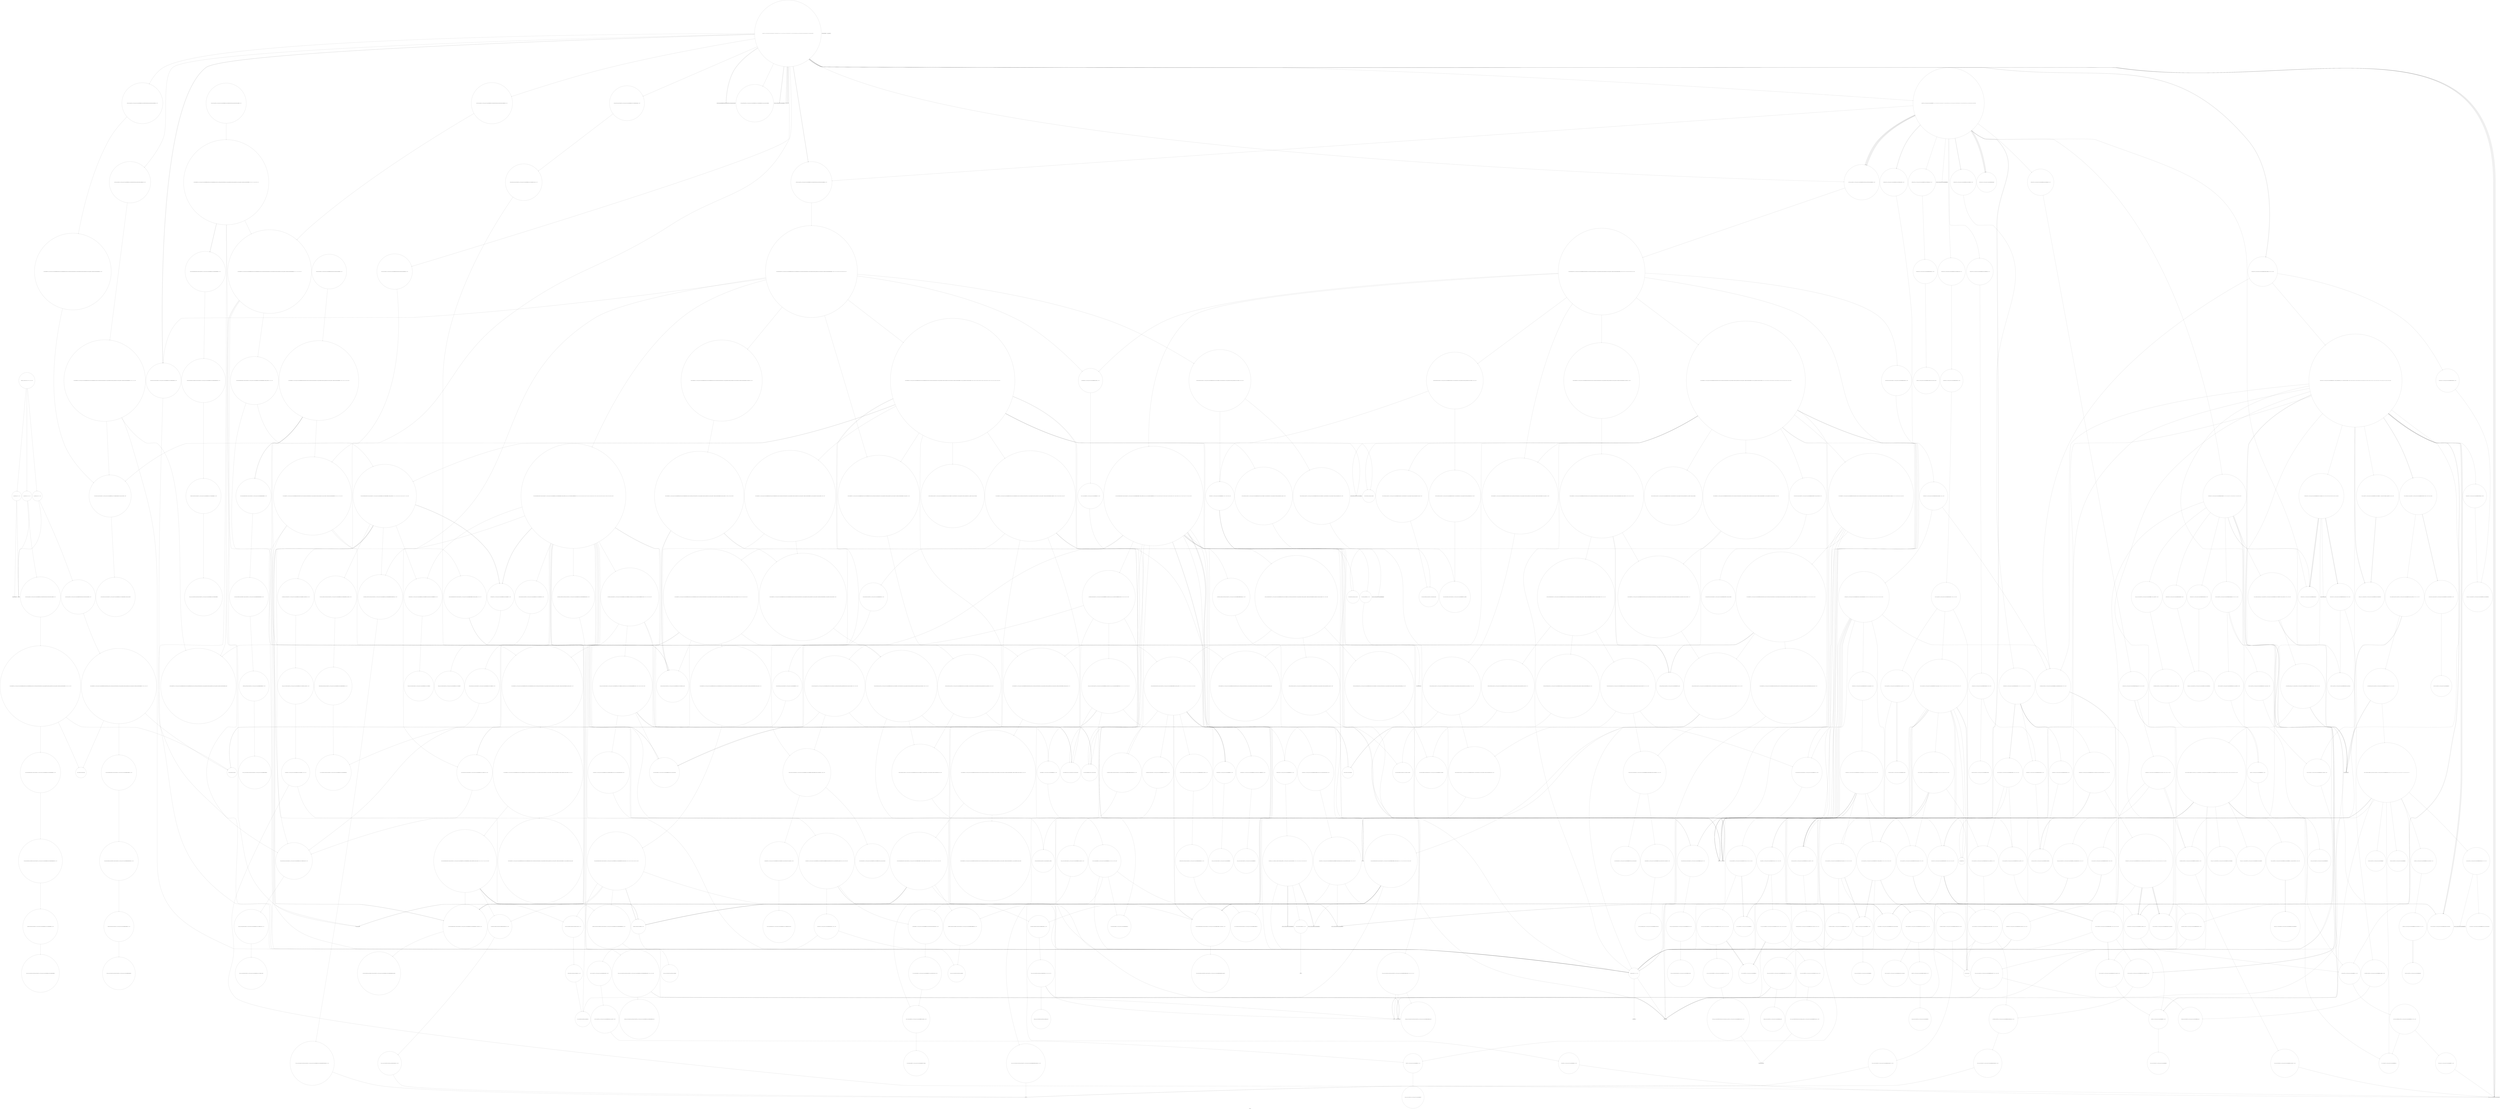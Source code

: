 digraph "Call Graph" {
	label="Call Graph";

	Node0x55ce7525b990 [shape=record,shape=circle,label="{__cxx_global_var_init|{<s0>1|<s1>2}}"];
	Node0x55ce7525b990:s0 -> Node0x55ce7525ba10[color=black];
	Node0x55ce7525b990:s1 -> Node0x55ce759d5990[color=black];
	Node0x55ce759e4570 [shape=record,shape=circle,label="{_ZNK9__gnu_cxx17__normal_iteratorIPKNSt7__cxx1112basic_stringIcSt11char_traitsIcESaIcEEESt6vectorIS6_SaIS6_EEEdeEv}"];
	Node0x55ce759e1bf0 [shape=record,shape=circle,label="{_ZNKSt8__detail15_Hash_code_baseINSt7__cxx1112basic_stringIcSt11char_traitsIcESaIcEEESt4pairIKS6_iENS_10_Select1stESt4hashIS6_ENS_18_Mod_range_hashingENS_20_Default_ranged_hashELb1EE13_M_store_codeEPNS_10_Hash_nodeIS9_Lb1EEEm}"];
	Node0x55ce759dd250 [shape=record,shape=circle,label="{_ZNK9__gnu_cxx13new_allocatorINSt7__cxx1112basic_stringIcSt11char_traitsIcESaIcEEEE8max_sizeEv}"];
	Node0x55ce759d7090 [shape=record,shape=circle,label="{_ZNSt10_HashtableINSt7__cxx1112basic_stringIcSt11char_traitsIcESaIcEEESt4pairIKS5_iESaIS8_ENSt8__detail10_Select1stESt8equal_toIS5_ESt4hashIS5_ENSA_18_Mod_range_hashingENSA_20_Default_ranged_hashENSA_20_Prime_rehash_policyENSA_17_Hashtable_traitsILb1ELb0ELb1EEEED2Ev|{<s0>165|<s1>166|<s2>167|<s3>168|<s4>169}}"];
	Node0x55ce759d7090:s0 -> Node0x55ce759d7110[color=black];
	Node0x55ce759d7090:s1 -> Node0x55ce759d7190[color=black];
	Node0x55ce759d7090:s2 -> Node0x55ce759d7210[color=black];
	Node0x55ce759d7090:s3 -> Node0x55ce759d7210[color=black];
	Node0x55ce759d7090:s4 -> Node0x55ce759d81b0[color=black];
	Node0x55ce759d5f10 [shape=record,shape=circle,label="{_ZNSt13unordered_mapINSt7__cxx1112basic_stringIcSt11char_traitsIcESaIcEEEiSt4hashIS5_ESt8equal_toIS5_ESaISt4pairIKS5_iEEEixERSB_|{<s0>39}}"];
	Node0x55ce759d5f10:s0 -> Node0x55ce759d9c30[color=black];
	Node0x55ce759e4c70 [shape=record,shape=circle,label="{_ZNSt16allocator_traitsISaINSt7__cxx1112basic_stringIcSt11char_traitsIcESaIcEEEEE8max_sizeERKS6_|{<s0>699}}"];
	Node0x55ce759e4c70:s0 -> Node0x55ce759dd250[color=black];
	Node0x55ce759e22f0 [shape=record,shape=circle,label="{_ZNSt5dequeINSt7__cxx1112basic_stringIcSt11char_traitsIcESaIcEEESaIS5_EE5frontEv|{<s0>489|<s1>490}}"];
	Node0x55ce759e22f0:s0 -> Node0x55ce759db9d0[color=black];
	Node0x55ce759e22f0:s1 -> Node0x55ce759e2370[color=black];
	Node0x55ce759d9930 [shape=record,shape=circle,label="{_ZSt12__niter_baseIPPNSt7__cxx1112basic_stringIcSt11char_traitsIcESaIcEEEET_S8_}"];
	Node0x55ce759d7790 [shape=record,shape=circle,label="{_ZNSaISt4pairIKNSt7__cxx1112basic_stringIcSt11char_traitsIcESaIcEEEiEED2Ev|{<s0>193}}"];
	Node0x55ce759d7790:s0 -> Node0x55ce759d7c90[color=black];
	Node0x55ce759d6610 [shape=record,shape=circle,label="{_ZNSt13unordered_mapINSt7__cxx1112basic_stringIcSt11char_traitsIcESaIcEEESt6vectorIS5_SaIS5_EESt4hashIS5_ESt8equal_toIS5_ESaISt4pairIKS5_S8_EEE5clearEv|{<s0>91}}"];
	Node0x55ce759d6610:s0 -> Node0x55ce759d8030[color=black];
	Node0x55ce759e5370 [shape=record,shape=circle,label="{_ZNSt13move_iteratorIPNSt7__cxx1112basic_stringIcSt11char_traitsIcESaIcEEEEC2ES6_}"];
	Node0x55ce759e29f0 [shape=record,shape=circle,label="{_ZNKSt8__detail15_Hash_code_baseINSt7__cxx1112basic_stringIcSt11char_traitsIcESaIcEEESt4pairIKS6_St6vectorIS6_SaIS6_EEENS_10_Select1stESt4hashIS6_ENS_18_Mod_range_hashingENS_20_Default_ranged_hashELb1EE15_M_bucket_indexERS8_mm|{<s0>550|<s1>551}}"];
	Node0x55ce759e29f0:s0 -> Node0x55ce759e2a70[color=black];
	Node0x55ce759e29f0:s1 -> Node0x55ce759da530[color=black];
	Node0x55ce759da030 [shape=record,shape=circle,label="{_ZNSt8__detail21_Hash_node_value_baseISt4pairIKNSt7__cxx1112basic_stringIcSt11char_traitsIcESaIcEEEiEE4_M_vEv|{<s0>395}}"];
	Node0x55ce759da030:s0 -> Node0x55ce759d7690[color=black];
	Node0x55ce759d7e90 [shape=record,shape=circle,label="{_ZNSaIPNSt8__detail15_Hash_node_baseEEC2INS_10_Hash_nodeISt4pairIKNSt7__cxx1112basic_stringIcSt11char_traitsIcESaIcEEEiELb1EEEEERKSaIT_E|{<s0>207}}"];
	Node0x55ce759d7e90:s0 -> Node0x55ce759d9330[color=black];
	Node0x55ce759d6d10 [shape=record,shape=circle,label="{_ZNSt8__detail15_Hash_node_baseC2Ev}"];
	Node0x55ce759e30f0 [shape=record,shape=circle,label="{_ZNSt8__detail10_Hash_nodeISt4pairIKNSt7__cxx1112basic_stringIcSt11char_traitsIcESaIcEEESt6vectorIS7_SaIS7_EEELb1EEC2Ev|{<s0>573}}"];
	Node0x55ce759e30f0:s0 -> Node0x55ce759e32f0[color=black];
	Node0x55ce759da730 [shape=record,shape=circle,label="{_ZNKSt10_HashtableINSt7__cxx1112basic_stringIcSt11char_traitsIcESaIcEEESt4pairIKS5_iESaIS8_ENSt8__detail10_Select1stESt8equal_toIS5_ESt4hashIS5_ENSA_18_Mod_range_hashingENSA_20_Default_ranged_hashENSA_20_Prime_rehash_policyENSA_17_Hashtable_traitsILb1ELb0ELb1EEEE15_M_bucket_indexEPNSA_10_Hash_nodeIS8_Lb1EEE|{<s0>412}}"];
	Node0x55ce759da730:s0 -> Node0x55ce759daeb0[color=black];
	Node0x55ce759dbdd0 [shape=record,shape=circle,label="{_ZSt8_DestroyIPNSt7__cxx1112basic_stringIcSt11char_traitsIcESaIcEEEEvT_S7_|{<s0>237}}"];
	Node0x55ce759dbdd0:s0 -> Node0x55ce759dbe50[color=black];
	Node0x55ce759d8430 [shape=record,shape=Mrecord,label="{llvm.memset.p0i8.i64}"];
	Node0x55ce759e37f0 [shape=record,shape=circle,label="{_ZNSt10_HashtableINSt7__cxx1112basic_stringIcSt11char_traitsIcESaIcEEESt4pairIKS5_St6vectorIS5_SaIS5_EEESaISB_ENSt8__detail10_Select1stESt8equal_toIS5_ESt4hashIS5_ENSD_18_Mod_range_hashingENSD_20_Default_ranged_hashENSD_20_Prime_rehash_policyENSD_17_Hashtable_traitsILb1ELb0ELb1EEEE22_M_insert_bucket_beginEmPNSD_10_Hash_nodeISB_Lb1EEE|{<s0>603|<s1>604}}"];
	Node0x55ce759e37f0:s0 -> Node0x55ce759d84b0[color=black];
	Node0x55ce759e37f0:s1 -> Node0x55ce759e2bf0[color=black];
	Node0x55ce759dae30 [shape=record,shape=circle,label="{_ZNSt8__detail21_Hashtable_ebo_helperILi0ENS_10_Select1stELb1EE7_S_cgetERKS2_}"];
	Node0x55ce759dc4d0 [shape=record,shape=circle,label="{_ZNKSt11_Deque_baseINSt7__cxx1112basic_stringIcSt11char_traitsIcESaIcEEESaIS5_EE19_M_get_Tp_allocatorEv}"];
	Node0x55ce759d8b30 [shape=record,shape=circle,label="{_ZN9__gnu_cxx13new_allocatorISt4pairIKNSt7__cxx1112basic_stringIcSt11char_traitsIcESaIcEEESt6vectorIS7_SaIS7_EEEE7destroyISC_EEvPT_|{<s0>138}}"];
	Node0x55ce759d8b30:s0 -> Node0x55ce759d8bb0[color=black];
	Node0x55ce759e3ef0 [shape=record,shape=circle,label="{_ZNSt12_Vector_baseINSt7__cxx1112basic_stringIcSt11char_traitsIcESaIcEEESaIS5_EED2Ev|{<s0>629|<s1>630|<s2>631|<s3>632}}"];
	Node0x55ce759e3ef0:s0 -> Node0x55ce759e4770[color=black];
	Node0x55ce759e3ef0:s1 -> Node0x55ce759e41f0[color=black];
	Node0x55ce759e3ef0:s2 -> Node0x55ce759e41f0[color=black];
	Node0x55ce759e3ef0:s3 -> Node0x55ce759d81b0[color=black];
	Node0x55ce759db530 [shape=record,shape=circle,label="{_ZNSt4pairIKNSt7__cxx1112basic_stringIcSt11char_traitsIcESaIcEEEiEC2IJRS6_EJEEESt21piecewise_construct_tSt5tupleIJDpT_EESB_IJDpT0_EE|{<s0>449}}"];
	Node0x55ce759db530:s0 -> Node0x55ce759db7b0[color=black];
	Node0x55ce759dcbd0 [shape=record,shape=circle,label="{_ZNSt11_Deque_baseINSt7__cxx1112basic_stringIcSt11char_traitsIcESaIcEEESaIS5_EE15_M_allocate_mapEm|{<s0>279|<s1>280|<s2>281|<s3>282}}"];
	Node0x55ce759dcbd0:s0 -> Node0x55ce759dc350[color=black];
	Node0x55ce759dcbd0:s1 -> Node0x55ce759dce50[color=black];
	Node0x55ce759dcbd0:s2 -> Node0x55ce759dc450[color=black];
	Node0x55ce759dcbd0:s3 -> Node0x55ce759dc450[color=black];
	Node0x55ce759d9230 [shape=record,shape=circle,label="{_ZSt9addressofIPNSt8__detail15_Hash_node_baseEEPT_RS3_|{<s0>155}}"];
	Node0x55ce759d9230:s0 -> Node0x55ce759d92b0[color=black];
	Node0x55ce7525ba10 [shape=record,shape=Mrecord,label="{_ZNSt8ios_base4InitC1Ev}"];
	Node0x55ce759e45f0 [shape=record,shape=circle,label="{_ZN9__gnu_cxx17__normal_iteratorIPKNSt7__cxx1112basic_stringIcSt11char_traitsIcESaIcEEESt6vectorIS6_SaIS6_EEEppEv}"];
	Node0x55ce759e1c70 [shape=record,shape=circle,label="{_ZNSt10_HashtableINSt7__cxx1112basic_stringIcSt11char_traitsIcESaIcEEESt4pairIKS5_iESaIS8_ENSt8__detail10_Select1stESt8equal_toIS5_ESt4hashIS5_ENSA_18_Mod_range_hashingENSA_20_Default_ranged_hashENSA_20_Prime_rehash_policyENSA_17_Hashtable_traitsILb1ELb0ELb1EEEE22_M_insert_bucket_beginEmPNSA_10_Hash_nodeIS8_Lb1EEE|{<s0>468|<s1>469}}"];
	Node0x55ce759e1c70:s0 -> Node0x55ce759d7390[color=black];
	Node0x55ce759e1c70:s1 -> Node0x55ce759da730[color=black];
	Node0x55ce759dd2d0 [shape=record,shape=circle,label="{_ZNSt15_Deque_iteratorINSt7__cxx1112basic_stringIcSt11char_traitsIcESaIcEEERS5_PS5_E14_S_buffer_sizeEv|{<s0>300|<s1>301}}"];
	Node0x55ce759dd2d0:s0 -> Node0x55ce759dbfd0[color=black];
	Node0x55ce759dd2d0:s1 -> Node0x55ce759d81b0[color=black];
	Node0x55ce759d7110 [shape=record,shape=circle,label="{_ZNSt10_HashtableINSt7__cxx1112basic_stringIcSt11char_traitsIcESaIcEEESt4pairIKS5_iESaIS8_ENSt8__detail10_Select1stESt8equal_toIS5_ESt4hashIS5_ENSA_18_Mod_range_hashingENSA_20_Default_ranged_hashENSA_20_Prime_rehash_policyENSA_17_Hashtable_traitsILb1ELb0ELb1EEEE5clearEv|{<s0>170|<s1>171|<s2>172|<s3>173}}"];
	Node0x55ce759d7110:s0 -> Node0x55ce759d7310[color=black];
	Node0x55ce759d7110:s1 -> Node0x55ce759d7290[color=black];
	Node0x55ce759d7110:s2 -> Node0x55ce759d8430[color=black];
	Node0x55ce759d7110:s3 -> Node0x55ce759d81b0[color=black];
	Node0x55ce759d5f90 [shape=record,shape=circle,label="{_ZNKSt5queueINSt7__cxx1112basic_stringIcSt11char_traitsIcESaIcEEESt5dequeIS5_SaIS5_EEE5emptyEv|{<s0>40}}"];
	Node0x55ce759d5f90:s0 -> Node0x55ce759e21f0[color=black];
	Node0x55ce759e4cf0 [shape=record,shape=circle,label="{_ZN9__gnu_cxx17__normal_iteratorIPNSt7__cxx1112basic_stringIcSt11char_traitsIcESaIcEEESt6vectorIS6_SaIS6_EEEC2ERKS7_}"];
	Node0x55ce759e2370 [shape=record,shape=circle,label="{_ZNKSt15_Deque_iteratorINSt7__cxx1112basic_stringIcSt11char_traitsIcESaIcEEERS5_PS5_EdeEv}"];
	Node0x55ce759d99b0 [shape=record,shape=circle,label="{_ZNSt11__copy_moveILb0ELb1ESt26random_access_iterator_tagE8__copy_mIPNSt7__cxx1112basic_stringIcSt11char_traitsIcESaIcEEEEEPT_PKSA_SD_SB_|{<s0>338}}"];
	Node0x55ce759d99b0:s0 -> Node0x55ce759d9a30[color=black];
	Node0x55ce759d7810 [shape=record,shape=circle,label="{_ZSt9addressofINSt8__detail10_Hash_nodeISt4pairIKNSt7__cxx1112basic_stringIcSt11char_traitsIcESaIcEEEiELb1EEEEPT_RSC_|{<s0>194}}"];
	Node0x55ce759d7810:s0 -> Node0x55ce759d7890[color=black];
	Node0x55ce759d6690 [shape=record,shape=circle,label="{_ZNSt13unordered_mapINSt7__cxx1112basic_stringIcSt11char_traitsIcESaIcEEEiSt4hashIS5_ESt8equal_toIS5_ESaISt4pairIKS5_iEEE5clearEv|{<s0>92}}"];
	Node0x55ce759d6690:s0 -> Node0x55ce759d7110[color=black];
	Node0x55ce759e53f0 [shape=record,shape=circle,label="{_ZNSt10_HashtableINSt7__cxx1112basic_stringIcSt11char_traitsIcESaIcEEESt4pairIKS5_St6vectorIS5_SaIS5_EEESaISB_ENSt8__detail10_Select1stESt8equal_toIS5_ESt4hashIS5_ENSD_18_Mod_range_hashingENSD_20_Default_ranged_hashENSD_20_Prime_rehash_policyENSD_17_Hashtable_traitsILb1ELb0ELb1EEEE5beginEv|{<s0>723|<s1>724|<s2>725}}"];
	Node0x55ce759e53f0:s0 -> Node0x55ce759d83b0[color=black];
	Node0x55ce759e53f0:s1 -> Node0x55ce759e3870[color=black];
	Node0x55ce759e53f0:s2 -> Node0x55ce759d81b0[color=black];
	Node0x55ce759e2a70 [shape=record,shape=circle,label="{_ZNKSt8__detail15_Hash_code_baseINSt7__cxx1112basic_stringIcSt11char_traitsIcESaIcEEESt4pairIKS6_St6vectorIS6_SaIS6_EEENS_10_Select1stESt4hashIS6_ENS_18_Mod_range_hashingENS_20_Default_ranged_hashELb1EE5_M_h2Ev|{<s0>552}}"];
	Node0x55ce759e2a70:s0 -> Node0x55ce759da5b0[color=black];
	Node0x55ce759da0b0 [shape=record,shape=circle,label="{_ZNKSt8__detail15_Hash_code_baseINSt7__cxx1112basic_stringIcSt11char_traitsIcESaIcEEESt4pairIKS6_iENS_10_Select1stESt4hashIS6_ENS_18_Mod_range_hashingENS_20_Default_ranged_hashELb1EE5_M_h1Ev|{<s0>396}}"];
	Node0x55ce759da0b0:s0 -> Node0x55ce759da1b0[color=black];
	Node0x55ce759d7f10 [shape=record,shape=circle,label="{_ZNSt8__detail21_Hashtable_ebo_helperILi0ESaINS_10_Hash_nodeISt4pairIKNSt7__cxx1112basic_stringIcSt11char_traitsIcESaIcEEEiELb1EEEELb1EED2Ev|{<s0>208}}"];
	Node0x55ce759d7f10:s0 -> Node0x55ce759d7f90[color=black];
	Node0x55ce759d6d90 [shape=record,shape=circle,label="{_ZNSt8__detail20_Prime_rehash_policyC2Ef}"];
	Node0x55ce759e3170 [shape=record,shape=circle,label="{_ZNSt16allocator_traitsISaISt4pairIKNSt7__cxx1112basic_stringIcSt11char_traitsIcESaIcEEESt6vectorIS6_SaIS6_EEEEE9constructISB_JRKSt21piecewise_construct_tSt5tupleIJRS7_EESI_IJEEEEEvRSC_PT_DpOT0_|{<s0>574|<s1>575|<s2>576|<s3>577}}"];
	Node0x55ce759e3170:s0 -> Node0x55ce759db0b0[color=black];
	Node0x55ce759e3170:s1 -> Node0x55ce759db130[color=black];
	Node0x55ce759e3170:s2 -> Node0x55ce759db1b0[color=black];
	Node0x55ce759e3170:s3 -> Node0x55ce759e3370[color=black];
	Node0x55ce759da7b0 [shape=record,shape=circle,label="{_ZNSt8__detail13_Equal_helperINSt7__cxx1112basic_stringIcSt11char_traitsIcESaIcEEESt4pairIKS6_iENS_10_Select1stESt8equal_toIS6_EmLb1EE9_S_equalsERKSC_RKSA_RS8_mPNS_10_Hash_nodeIS9_Lb1EEE|{<s0>413|<s1>414|<s2>415}}"];
	Node0x55ce759da7b0:s0 -> Node0x55ce759da030[color=black];
	Node0x55ce759da7b0:s1 -> Node0x55ce759da9b0[color=black];
	Node0x55ce759da7b0:s2 -> Node0x55ce759da930[color=black];
	Node0x55ce759dbe50 [shape=record,shape=circle,label="{_ZNSt12_Destroy_auxILb0EE9__destroyIPNSt7__cxx1112basic_stringIcSt11char_traitsIcESaIcEEEEEvT_S9_|{<s0>238|<s1>239}}"];
	Node0x55ce759dbe50:s0 -> Node0x55ce759dbf50[color=black];
	Node0x55ce759dbe50:s1 -> Node0x55ce759dbed0[color=black];
	Node0x55ce759d84b0 [shape=record,shape=circle,label="{_ZNKSt8__detail10_Hash_nodeISt4pairIKNSt7__cxx1112basic_stringIcSt11char_traitsIcESaIcEEESt6vectorIS7_SaIS7_EEELb1EE7_M_nextEv}"];
	Node0x55ce759e3870 [shape=record,shape=circle,label="{_ZNSt8__detail14_Node_iteratorISt4pairIKNSt7__cxx1112basic_stringIcSt11char_traitsIcESaIcEEESt6vectorIS7_SaIS7_EEELb0ELb1EEC2EPNS_10_Hash_nodeISC_Lb1EEE|{<s0>605}}"];
	Node0x55ce759e3870:s0 -> Node0x55ce759e3a70[color=black];
	Node0x55ce759daeb0 [shape=record,shape=circle,label="{_ZNKSt8__detail15_Hash_code_baseINSt7__cxx1112basic_stringIcSt11char_traitsIcESaIcEEESt4pairIKS6_iENS_10_Select1stESt4hashIS6_ENS_18_Mod_range_hashingENS_20_Default_ranged_hashELb1EE15_M_bucket_indexEPKNS_10_Hash_nodeIS9_Lb1EEEm|{<s0>430|<s1>431|<s2>432}}"];
	Node0x55ce759daeb0:s0 -> Node0x55ce759da4b0[color=black];
	Node0x55ce759daeb0:s1 -> Node0x55ce759da530[color=black];
	Node0x55ce759daeb0:s2 -> Node0x55ce759d81b0[color=black];
	Node0x55ce759dc550 [shape=record,shape=circle,label="{_ZNSaIPNSt7__cxx1112basic_stringIcSt11char_traitsIcESaIcEEEEC2IS4_EERKSaIT_E|{<s0>257}}"];
	Node0x55ce759dc550:s0 -> Node0x55ce759dc5d0[color=black];
	Node0x55ce759d8bb0 [shape=record,shape=circle,label="{_ZNSt4pairIKNSt7__cxx1112basic_stringIcSt11char_traitsIcESaIcEEESt6vectorIS5_SaIS5_EEED2Ev|{<s0>139|<s1>140}}"];
	Node0x55ce759d8bb0:s0 -> Node0x55ce759d6390[color=black];
	Node0x55ce759d8bb0:s1 -> Node0x55ce759d6a90[color=black];
	Node0x55ce759e3f70 [shape=record,shape=circle,label="{_ZNSt16allocator_traitsISaINSt7__cxx1112basic_stringIcSt11char_traitsIcESaIcEEEEE37select_on_container_copy_constructionERKS6_|{<s0>633}}"];
	Node0x55ce759e3f70:s0 -> Node0x55ce759e3ff0[color=black];
	Node0x55ce759db5b0 [shape=record,shape=circle,label="{_ZNSt11_Tuple_implILm0EJRKNSt7__cxx1112basic_stringIcSt11char_traitsIcESaIcEEEEEC2EOS8_|{<s0>450|<s1>451|<s2>452|<s3>453}}"];
	Node0x55ce759db5b0:s0 -> Node0x55ce759db630[color=black];
	Node0x55ce759db5b0:s1 -> Node0x55ce759dd550[color=black];
	Node0x55ce759db5b0:s2 -> Node0x55ce759db6b0[color=black];
	Node0x55ce759db5b0:s3 -> Node0x55ce759d81b0[color=black];
	Node0x55ce759dcc50 [shape=record,shape=circle,label="{_ZNSt11_Deque_baseINSt7__cxx1112basic_stringIcSt11char_traitsIcESaIcEEESaIS5_EE15_M_create_nodesEPPS5_S9_|{<s0>283|<s1>284|<s2>285|<s3>286|<s4>287|<s5>288}}"];
	Node0x55ce759dcc50:s0 -> Node0x55ce759dd0d0[color=black];
	Node0x55ce759dcc50:s1 -> Node0x55ce759d8230[color=black];
	Node0x55ce759dcc50:s2 -> Node0x55ce759dc050[color=black];
	Node0x55ce759dcc50:s3 -> Node0x55ce759dccd0[color=black];
	Node0x55ce759dcc50:s4 -> Node0x55ce759dcd50[color=black];
	Node0x55ce759dcc50:s5 -> Node0x55ce759d81b0[color=black];
	Node0x55ce759d92b0 [shape=record,shape=circle,label="{_ZSt11__addressofIPNSt8__detail15_Hash_node_baseEEPT_RS3_}"];
	Node0x55ce759d5910 [shape=record,shape=Mrecord,label="{_ZNSt8ios_base4InitD1Ev}"];
	Node0x55ce759e4670 [shape=record,shape=circle,label="{_ZNK9__gnu_cxx17__normal_iteratorIPKNSt7__cxx1112basic_stringIcSt11char_traitsIcESaIcEEESt6vectorIS6_SaIS6_EEE4baseEv}"];
	Node0x55ce759e1cf0 [shape=record,shape=circle,label="{_ZNSt8__detail14_Node_iteratorISt4pairIKNSt7__cxx1112basic_stringIcSt11char_traitsIcESaIcEEEiELb0ELb1EEC2EPNS_10_Hash_nodeIS9_Lb1EEE|{<s0>470}}"];
	Node0x55ce759e1cf0:s0 -> Node0x55ce759e2170[color=black];
	Node0x55ce759dd350 [shape=record,shape=circle,label="{_ZNSt5dequeINSt7__cxx1112basic_stringIcSt11char_traitsIcESaIcEEESaIS5_EE9push_backERKS5_|{<s0>302|<s1>303}}"];
	Node0x55ce759dd350:s0 -> Node0x55ce759dd3d0[color=black];
	Node0x55ce759dd350:s1 -> Node0x55ce759dd450[color=black];
	Node0x55ce759d7190 [shape=record,shape=circle,label="{_ZNSt10_HashtableINSt7__cxx1112basic_stringIcSt11char_traitsIcESaIcEEESt4pairIKS5_iESaIS8_ENSt8__detail10_Select1stESt8equal_toIS5_ESt4hashIS5_ENSA_18_Mod_range_hashingENSA_20_Default_ranged_hashENSA_20_Prime_rehash_policyENSA_17_Hashtable_traitsILb1ELb0ELb1EEEE21_M_deallocate_bucketsEv|{<s0>174}}"];
	Node0x55ce759d7190:s0 -> Node0x55ce759d7d10[color=black];
	Node0x55ce759d6010 [shape=record,shape=circle,label="{_ZNSt5queueINSt7__cxx1112basic_stringIcSt11char_traitsIcESaIcEEESt5dequeIS5_SaIS5_EEE5frontEv|{<s0>41}}"];
	Node0x55ce759d6010:s0 -> Node0x55ce759e22f0[color=black];
	Node0x55ce759e4d70 [shape=record,shape=circle,label="{_ZSt22__uninitialized_copy_aISt13move_iteratorIPNSt7__cxx1112basic_stringIcSt11char_traitsIcESaIcEEEES7_S6_ET0_T_SA_S9_RSaIT1_E|{<s0>700|<s1>701|<s2>702}}"];
	Node0x55ce759e4d70:s0 -> Node0x55ce759e4370[color=black];
	Node0x55ce759e4d70:s1 -> Node0x55ce759e4370[color=black];
	Node0x55ce759e4d70:s2 -> Node0x55ce759e4e70[color=black];
	Node0x55ce759e23f0 [shape=record,shape=circle,label="{_ZNSt5dequeINSt7__cxx1112basic_stringIcSt11char_traitsIcESaIcEEESaIS5_EE9pop_frontEv|{<s0>491|<s1>492|<s2>493}}"];
	Node0x55ce759e23f0:s0 -> Node0x55ce759e2470[color=black];
	Node0x55ce759e23f0:s1 -> Node0x55ce759e24f0[color=black];
	Node0x55ce759e23f0:s2 -> Node0x55ce759d81b0[color=black];
	Node0x55ce759d9a30 [shape=record,shape=Mrecord,label="{llvm.memmove.p0i8.p0i8.i64}"];
	Node0x55ce759d7890 [shape=record,shape=circle,label="{_ZSt11__addressofINSt8__detail10_Hash_nodeISt4pairIKNSt7__cxx1112basic_stringIcSt11char_traitsIcESaIcEEEiELb1EEEEPT_RSC_}"];
	Node0x55ce759d6710 [shape=record,shape=Mrecord,label="{_ZStrsIcSt11char_traitsIcESaIcEERSt13basic_istreamIT_T0_ES7_RNSt7__cxx1112basic_stringIS4_S5_T1_EE}"];
	Node0x55ce759e5470 [shape=record,shape=circle,label="{_ZNSt10_HashtableINSt7__cxx1112basic_stringIcSt11char_traitsIcESaIcEEESt4pairIKS5_St6vectorIS5_SaIS5_EEESaISB_ENSt8__detail10_Select1stESt8equal_toIS5_ESt4hashIS5_ENSD_18_Mod_range_hashingENSD_20_Default_ranged_hashENSD_20_Prime_rehash_policyENSD_17_Hashtable_traitsILb1ELb0ELb1EEEE3endEv|{<s0>726}}"];
	Node0x55ce759e5470:s0 -> Node0x55ce759e3870[color=black];
	Node0x55ce759e2af0 [shape=record,shape=circle,label="{_ZNKSt10_HashtableINSt7__cxx1112basic_stringIcSt11char_traitsIcESaIcEEESt4pairIKS5_St6vectorIS5_SaIS5_EEESaISB_ENSt8__detail10_Select1stESt8equal_toIS5_ESt4hashIS5_ENSD_18_Mod_range_hashingENSD_20_Default_ranged_hashENSD_20_Prime_rehash_policyENSD_17_Hashtable_traitsILb1ELb0ELb1EEEE19_M_find_before_nodeEmRS7_m|{<s0>553|<s1>554|<s2>555|<s3>556}}"];
	Node0x55ce759e2af0:s0 -> Node0x55ce759e2b70[color=black];
	Node0x55ce759e2af0:s1 -> Node0x55ce759d84b0[color=black];
	Node0x55ce759e2af0:s2 -> Node0x55ce759e2bf0[color=black];
	Node0x55ce759e2af0:s3 -> Node0x55ce759d84b0[color=black];
	Node0x55ce759da130 [shape=record,shape=circle,label="{_ZNKSt4hashINSt7__cxx1112basic_stringIcSt11char_traitsIcESaIcEEEEclERKS5_|{<s0>397|<s1>398|<s2>399|<s3>400}}"];
	Node0x55ce759da130:s0 -> Node0x55ce759da2b0[color=black];
	Node0x55ce759da130:s1 -> Node0x55ce759da330[color=black];
	Node0x55ce759da130:s2 -> Node0x55ce759da230[color=black];
	Node0x55ce759da130:s3 -> Node0x55ce759d81b0[color=black];
	Node0x55ce759d7f90 [shape=record,shape=circle,label="{_ZNSaINSt8__detail10_Hash_nodeISt4pairIKNSt7__cxx1112basic_stringIcSt11char_traitsIcESaIcEEEiELb1EEEED2Ev|{<s0>209}}"];
	Node0x55ce759d7f90:s0 -> Node0x55ce759db850[color=black];
	Node0x55ce759d6e10 [shape=record,shape=circle,label="{_ZNSt8__detail21_Hashtable_ebo_helperILi0ESaINS_10_Hash_nodeISt4pairIKNSt7__cxx1112basic_stringIcSt11char_traitsIcESaIcEEESt6vectorIS8_SaIS8_EEELb1EEEELb1EEC2Ev|{<s0>104}}"];
	Node0x55ce759d6e10:s0 -> Node0x55ce759d6e90[color=black];
	Node0x55ce759e31f0 [shape=record,shape=circle,label="{_ZN9__gnu_cxx13new_allocatorINSt8__detail10_Hash_nodeISt4pairIKNSt7__cxx1112basic_stringIcSt11char_traitsIcESaIcEEESt6vectorIS9_SaIS9_EEELb1EEEE8allocateEmPKv|{<s0>578|<s1>579|<s2>580}}"];
	Node0x55ce759e31f0:s0 -> Node0x55ce759e3270[color=black];
	Node0x55ce759e31f0:s1 -> Node0x55ce759dcfd0[color=black];
	Node0x55ce759e31f0:s2 -> Node0x55ce759dd050[color=black];
	Node0x55ce759da830 [shape=record,shape=circle,label="{_ZNKSt8__detail15_Hashtable_baseINSt7__cxx1112basic_stringIcSt11char_traitsIcESaIcEEESt4pairIKS6_iENS_10_Select1stESt8equal_toIS6_ESt4hashIS6_ENS_18_Mod_range_hashingENS_20_Default_ranged_hashENS_17_Hashtable_traitsILb1ELb0ELb1EEEE5_M_eqEv|{<s0>416}}"];
	Node0x55ce759da830:s0 -> Node0x55ce759dadb0[color=black];
	Node0x55ce759dbed0 [shape=record,shape=circle,label="{_ZSt8_DestroyINSt7__cxx1112basic_stringIcSt11char_traitsIcESaIcEEEEvPT_|{<s0>240}}"];
	Node0x55ce759dbed0:s0 -> Node0x55ce759d6a90[color=black];
	Node0x55ce759d8530 [shape=record,shape=circle,label="{_ZNSt8__detail16_Hashtable_allocISaINS_10_Hash_nodeISt4pairIKNSt7__cxx1112basic_stringIcSt11char_traitsIcESaIcEEESt6vectorIS8_SaIS8_EEELb1EEEEE18_M_deallocate_nodeEPSE_|{<s0>121|<s1>122|<s2>123|<s3>124|<s4>125|<s5>126|<s6>127|<s7>128|<s8>129}}"];
	Node0x55ce759d8530:s0 -> Node0x55ce759d85b0[color=black];
	Node0x55ce759d8530:s1 -> Node0x55ce759d8630[color=black];
	Node0x55ce759d8530:s2 -> Node0x55ce759d86b0[color=black];
	Node0x55ce759d8530:s3 -> Node0x55ce759d87b0[color=black];
	Node0x55ce759d8530:s4 -> Node0x55ce759d8730[color=black];
	Node0x55ce759d8530:s5 -> Node0x55ce759d8630[color=black];
	Node0x55ce759d8530:s6 -> Node0x55ce759d8830[color=black];
	Node0x55ce759d8530:s7 -> Node0x55ce759d88b0[color=black];
	Node0x55ce759d8530:s8 -> Node0x55ce759d88b0[color=black];
	Node0x55ce759e38f0 [shape=record,shape=circle,label="{_ZNSt10_HashtableINSt7__cxx1112basic_stringIcSt11char_traitsIcESaIcEEESt4pairIKS5_St6vectorIS5_SaIS5_EEESaISB_ENSt8__detail10_Select1stESt8equal_toIS5_ESt4hashIS5_ENSD_18_Mod_range_hashingENSD_20_Default_ranged_hashENSD_20_Prime_rehash_policyENSD_17_Hashtable_traitsILb1ELb0ELb1EEEE13_M_rehash_auxEmSt17integral_constantIbLb1EE|{<s0>606|<s1>607|<s2>608|<s3>609|<s4>610}}"];
	Node0x55ce759e38f0:s0 -> Node0x55ce759e3970[color=black];
	Node0x55ce759e38f0:s1 -> Node0x55ce759d83b0[color=black];
	Node0x55ce759e38f0:s2 -> Node0x55ce759d84b0[color=black];
	Node0x55ce759e38f0:s3 -> Node0x55ce759e2ff0[color=black];
	Node0x55ce759e38f0:s4 -> Node0x55ce759d80b0[color=black];
	Node0x55ce759daf30 [shape=record,shape=circle,label="{_ZNSt16allocator_traitsISaINSt8__detail10_Hash_nodeISt4pairIKNSt7__cxx1112basic_stringIcSt11char_traitsIcESaIcEEEiELb1EEEEE8allocateERSC_m|{<s0>433}}"];
	Node0x55ce759daf30:s0 -> Node0x55ce759db2b0[color=black];
	Node0x55ce759dc5d0 [shape=record,shape=circle,label="{_ZN9__gnu_cxx13new_allocatorIPNSt7__cxx1112basic_stringIcSt11char_traitsIcESaIcEEEEC2Ev}"];
	Node0x55ce759d8c30 [shape=record,shape=circle,label="{_ZN9__gnu_cxx16__aligned_bufferISt4pairIKNSt7__cxx1112basic_stringIcSt11char_traitsIcESaIcEEESt6vectorIS7_SaIS7_EEEE6_M_ptrEv|{<s0>141}}"];
	Node0x55ce759d8c30:s0 -> Node0x55ce759d8cb0[color=black];
	Node0x55ce759e3ff0 [shape=record,shape=circle,label="{_ZNSaINSt7__cxx1112basic_stringIcSt11char_traitsIcESaIcEEEEC2ERKS5_|{<s0>634}}"];
	Node0x55ce759e3ff0:s0 -> Node0x55ce759e4070[color=black];
	Node0x55ce759db630 [shape=record,shape=circle,label="{_ZNSt11_Tuple_implILm0EJRKNSt7__cxx1112basic_stringIcSt11char_traitsIcESaIcEEEEE7_M_headERS8_|{<s0>454}}"];
	Node0x55ce759db630:s0 -> Node0x55ce759db730[color=black];
	Node0x55ce759dccd0 [shape=record,shape=Mrecord,label="{__cxa_rethrow}"];
	Node0x55ce759d9330 [shape=record,shape=circle,label="{_ZN9__gnu_cxx13new_allocatorIPNSt8__detail15_Hash_node_baseEEC2Ev}"];
	Node0x55ce759d5990 [shape=record,shape=Mrecord,label="{__cxa_atexit}"];
	Node0x55ce759e46f0 [shape=record,shape=circle,label="{_ZN9__gnu_cxx17__normal_iteratorIPKNSt7__cxx1112basic_stringIcSt11char_traitsIcESaIcEEESt6vectorIS6_SaIS6_EEEC2ERKS8_}"];
	Node0x55ce759e1d70 [shape=record,shape=circle,label="{_ZNSt10_HashtableINSt7__cxx1112basic_stringIcSt11char_traitsIcESaIcEEESt4pairIKS5_iESaIS8_ENSt8__detail10_Select1stESt8equal_toIS5_ESt4hashIS5_ENSA_18_Mod_range_hashingENSA_20_Default_ranged_hashENSA_20_Prime_rehash_policyENSA_17_Hashtable_traitsILb1ELb0ELb1EEEE13_M_rehash_auxEmSt17integral_constantIbLb1EE|{<s0>471|<s1>472|<s2>473|<s3>474|<s4>475}}"];
	Node0x55ce759e1d70:s0 -> Node0x55ce759e1e70[color=black];
	Node0x55ce759e1d70:s1 -> Node0x55ce759d7310[color=black];
	Node0x55ce759e1d70:s2 -> Node0x55ce759d7390[color=black];
	Node0x55ce759e1d70:s3 -> Node0x55ce759daeb0[color=black];
	Node0x55ce759e1d70:s4 -> Node0x55ce759d7190[color=black];
	Node0x55ce759dd3d0 [shape=record,shape=circle,label="{_ZNSt16allocator_traitsISaINSt7__cxx1112basic_stringIcSt11char_traitsIcESaIcEEEEE9constructIS5_JRKS5_EEEvRS6_PT_DpOT0_|{<s0>304|<s1>305}}"];
	Node0x55ce759dd3d0:s0 -> Node0x55ce759dd550[color=black];
	Node0x55ce759dd3d0:s1 -> Node0x55ce759dd4d0[color=black];
	Node0x55ce759d7210 [shape=record,shape=circle,label="{_ZNSt8__detail16_Hashtable_allocISaINS_10_Hash_nodeISt4pairIKNSt7__cxx1112basic_stringIcSt11char_traitsIcESaIcEEEiELb1EEEEED2Ev|{<s0>175}}"];
	Node0x55ce759d7210:s0 -> Node0x55ce759d7f10[color=black];
	Node0x55ce759d6090 [shape=record,shape=Mrecord,label="{_ZNSt7__cxx1112basic_stringIcSt11char_traitsIcESaIcEEaSERKS4_}"];
	Node0x55ce759e4df0 [shape=record,shape=circle,label="{_ZSt32__make_move_if_noexcept_iteratorINSt7__cxx1112basic_stringIcSt11char_traitsIcESaIcEEESt13move_iteratorIPS5_EET0_PT_|{<s0>703}}"];
	Node0x55ce759e4df0:s0 -> Node0x55ce759e5370[color=black];
	Node0x55ce759e2470 [shape=record,shape=circle,label="{_ZNSt16allocator_traitsISaINSt7__cxx1112basic_stringIcSt11char_traitsIcESaIcEEEEE7destroyIS5_EEvRS6_PT_|{<s0>494}}"];
	Node0x55ce759e2470:s0 -> Node0x55ce759e2570[color=black];
	Node0x55ce759d9ab0 [shape=record,shape=circle,label="{_ZSt23__copy_move_backward_a2ILb0EPPNSt7__cxx1112basic_stringIcSt11char_traitsIcESaIcEEES7_ET1_T0_S9_S8_|{<s0>339|<s1>340|<s2>341|<s3>342}}"];
	Node0x55ce759d9ab0:s0 -> Node0x55ce759d9930[color=black];
	Node0x55ce759d9ab0:s1 -> Node0x55ce759d9930[color=black];
	Node0x55ce759d9ab0:s2 -> Node0x55ce759d9930[color=black];
	Node0x55ce759d9ab0:s3 -> Node0x55ce759d9b30[color=black];
	Node0x55ce759d7910 [shape=record,shape=circle,label="{_ZNSt8__detail21_Hashtable_ebo_helperILi0ESaINS_10_Hash_nodeISt4pairIKNSt7__cxx1112basic_stringIcSt11char_traitsIcESaIcEEEiELb1EEEELb1EE6_S_getERSD_}"];
	Node0x55ce759d6790 [shape=record,shape=circle,label="{_ZNSt6vectorINSt7__cxx1112basic_stringIcSt11char_traitsIcESaIcEEESaIS5_EE9push_backERKS5_|{<s0>93|<s1>94|<s2>95}}"];
	Node0x55ce759d6790:s0 -> Node0x55ce759dd3d0[color=black];
	Node0x55ce759d6790:s1 -> Node0x55ce759e4870[color=black];
	Node0x55ce759d6790:s2 -> Node0x55ce759e47f0[color=black];
	Node0x55ce759e54f0 [shape=record,shape=circle,label="{_ZNSt8__detail19_Node_iterator_baseISt4pairIKNSt7__cxx1112basic_stringIcSt11char_traitsIcESaIcEEESt6vectorIS7_SaIS7_EEELb1EE7_M_incrEv|{<s0>727}}"];
	Node0x55ce759e54f0:s0 -> Node0x55ce759d84b0[color=black];
	Node0x55ce759e2b70 [shape=record,shape=circle,label="{_ZNKSt8__detail15_Hashtable_baseINSt7__cxx1112basic_stringIcSt11char_traitsIcESaIcEEESt4pairIKS6_St6vectorIS6_SaIS6_EEENS_10_Select1stESt8equal_toIS6_ESt4hashIS6_ENS_18_Mod_range_hashingENS_20_Default_ranged_hashENS_17_Hashtable_traitsILb1ELb0ELb1EEEE9_M_equalsERS8_mPNS_10_Hash_nodeISC_Lb1EEE|{<s0>557|<s1>558|<s2>559}}"];
	Node0x55ce759e2b70:s0 -> Node0x55ce759e2cf0[color=black];
	Node0x55ce759e2b70:s1 -> Node0x55ce759e2d70[color=black];
	Node0x55ce759e2b70:s2 -> Node0x55ce759e2c70[color=black];
	Node0x55ce759da1b0 [shape=record,shape=circle,label="{_ZNSt8__detail21_Hashtable_ebo_helperILi1ESt4hashINSt7__cxx1112basic_stringIcSt11char_traitsIcESaIcEEEELb1EE7_S_cgetERKS9_}"];
	Node0x55ce759db850 [shape=record,shape=circle,label="{_ZN9__gnu_cxx13new_allocatorINSt8__detail10_Hash_nodeISt4pairIKNSt7__cxx1112basic_stringIcSt11char_traitsIcESaIcEEEiELb1EEEED2Ev}"];
	Node0x55ce759d6e90 [shape=record,shape=circle,label="{_ZNSaINSt8__detail10_Hash_nodeISt4pairIKNSt7__cxx1112basic_stringIcSt11char_traitsIcESaIcEEESt6vectorIS7_SaIS7_EEELb1EEEEC2Ev|{<s0>105}}"];
	Node0x55ce759d6e90:s0 -> Node0x55ce759d6f10[color=black];
	Node0x55ce759e3270 [shape=record,shape=circle,label="{_ZNK9__gnu_cxx13new_allocatorINSt8__detail10_Hash_nodeISt4pairIKNSt7__cxx1112basic_stringIcSt11char_traitsIcESaIcEEESt6vectorIS9_SaIS9_EEELb1EEEE8max_sizeEv}"];
	Node0x55ce759da8b0 [shape=record,shape=circle,label="{_ZNKSt8__detail15_Hash_code_baseINSt7__cxx1112basic_stringIcSt11char_traitsIcESaIcEEESt4pairIKS6_iENS_10_Select1stESt4hashIS6_ENS_18_Mod_range_hashingENS_20_Default_ranged_hashELb1EE10_M_extractEv|{<s0>417}}"];
	Node0x55ce759da8b0:s0 -> Node0x55ce759dae30[color=black];
	Node0x55ce759dbf50 [shape=record,shape=circle,label="{_ZSt11__addressofINSt7__cxx1112basic_stringIcSt11char_traitsIcESaIcEEEEPT_RS6_}"];
	Node0x55ce759d85b0 [shape=record,shape=circle,label="{_ZNSt14pointer_traitsIPNSt8__detail10_Hash_nodeISt4pairIKNSt7__cxx1112basic_stringIcSt11char_traitsIcESaIcEEESt6vectorIS8_SaIS8_EEELb1EEEE10pointer_toERSE_|{<s0>130}}"];
	Node0x55ce759d85b0:s0 -> Node0x55ce759d8930[color=black];
	Node0x55ce759e3970 [shape=record,shape=circle,label="{_ZNSt10_HashtableINSt7__cxx1112basic_stringIcSt11char_traitsIcESaIcEEESt4pairIKS5_St6vectorIS5_SaIS5_EEESaISB_ENSt8__detail10_Select1stESt8equal_toIS5_ESt4hashIS5_ENSD_18_Mod_range_hashingENSD_20_Default_ranged_hashENSD_20_Prime_rehash_policyENSD_17_Hashtable_traitsILb1ELb0ELb1EEEE19_M_allocate_bucketsEm|{<s0>611}}"];
	Node0x55ce759e3970:s0 -> Node0x55ce759e39f0[color=black];
	Node0x55ce759dafb0 [shape=record,shape=circle,label="{_ZNSt8__detail10_Hash_nodeISt4pairIKNSt7__cxx1112basic_stringIcSt11char_traitsIcESaIcEEEiELb1EEC2Ev|{<s0>434}}"];
	Node0x55ce759dafb0:s0 -> Node0x55ce759db3b0[color=black];
	Node0x55ce759dc650 [shape=record,shape=circle,label="{_ZN9__gnu_cxx13new_allocatorIPNSt7__cxx1112basic_stringIcSt11char_traitsIcESaIcEEEE10deallocateEPS7_m|{<s0>258}}"];
	Node0x55ce759dc650:s0 -> Node0x55ce759d8db0[color=black];
	Node0x55ce759d8cb0 [shape=record,shape=circle,label="{_ZN9__gnu_cxx16__aligned_bufferISt4pairIKNSt7__cxx1112basic_stringIcSt11char_traitsIcESaIcEEESt6vectorIS7_SaIS7_EEEE7_M_addrEv}"];
	Node0x55ce759e4070 [shape=record,shape=circle,label="{_ZN9__gnu_cxx13new_allocatorINSt7__cxx1112basic_stringIcSt11char_traitsIcESaIcEEEEC2ERKS7_}"];
	Node0x55ce759db6b0 [shape=record,shape=circle,label="{_ZNSt10_Head_baseILm0ERKNSt7__cxx1112basic_stringIcSt11char_traitsIcESaIcEEELb0EEC2ES7_}"];
	Node0x55ce759dcd50 [shape=record,shape=Mrecord,label="{__cxa_end_catch}"];
	Node0x55ce759d93b0 [shape=record,shape=circle,label="{_ZN9__gnu_cxx13new_allocatorIPNSt8__detail15_Hash_node_baseEE10deallocateEPS3_m|{<s0>156}}"];
	Node0x55ce759d93b0:s0 -> Node0x55ce759d8db0[color=black];
	Node0x55ce759d5a10 [shape=record,shape=circle,label="{__cxx_global_var_init.1|{<s0>3|<s1>4}}"];
	Node0x55ce759d5a10:s0 -> Node0x55ce759d5a90[color=black];
	Node0x55ce759d5a10:s1 -> Node0x55ce759d5990[color=black];
	Node0x55ce759e4770 [shape=record,shape=circle,label="{_ZNSt12_Vector_baseINSt7__cxx1112basic_stringIcSt11char_traitsIcESaIcEEESaIS5_EE13_M_deallocateEPS5_m|{<s0>657}}"];
	Node0x55ce759e4770:s0 -> Node0x55ce759dc250[color=black];
	Node0x55ce759e1df0 [shape=record,shape=circle,label="{_ZNSt8__detail20_Prime_rehash_policy8_M_resetEm}"];
	Node0x55ce759dd450 [shape=record,shape=circle,label="{_ZNSt5dequeINSt7__cxx1112basic_stringIcSt11char_traitsIcESaIcEEESaIS5_EE16_M_push_back_auxIJRKS5_EEEvDpOT_|{<s0>306|<s1>307|<s2>308|<s3>309|<s4>310|<s5>311|<s6>312|<s7>313|<s8>314|<s9>315}}"];
	Node0x55ce759dd450:s0 -> Node0x55ce759dd5d0[color=black];
	Node0x55ce759dd450:s1 -> Node0x55ce759dd0d0[color=black];
	Node0x55ce759dd450:s2 -> Node0x55ce759dd550[color=black];
	Node0x55ce759dd450:s3 -> Node0x55ce759dd3d0[color=black];
	Node0x55ce759dd450:s4 -> Node0x55ce759dcdd0[color=black];
	Node0x55ce759dd450:s5 -> Node0x55ce759d8230[color=black];
	Node0x55ce759dd450:s6 -> Node0x55ce759dc1d0[color=black];
	Node0x55ce759dd450:s7 -> Node0x55ce759dccd0[color=black];
	Node0x55ce759dd450:s8 -> Node0x55ce759dcd50[color=black];
	Node0x55ce759dd450:s9 -> Node0x55ce759d81b0[color=black];
	Node0x55ce759d7290 [shape=record,shape=circle,label="{_ZNSt8__detail16_Hashtable_allocISaINS_10_Hash_nodeISt4pairIKNSt7__cxx1112basic_stringIcSt11char_traitsIcESaIcEEEiELb1EEEEE19_M_deallocate_nodesEPSB_|{<s0>176|<s1>177}}"];
	Node0x55ce759d7290:s0 -> Node0x55ce759d7390[color=black];
	Node0x55ce759d7290:s1 -> Node0x55ce759d7410[color=black];
	Node0x55ce759d6110 [shape=record,shape=circle,label="{_ZNSt5queueINSt7__cxx1112basic_stringIcSt11char_traitsIcESaIcEEESt5dequeIS5_SaIS5_EEE3popEv|{<s0>42}}"];
	Node0x55ce759d6110:s0 -> Node0x55ce759e23f0[color=black];
	Node0x55ce759e4e70 [shape=record,shape=circle,label="{_ZSt18uninitialized_copyISt13move_iteratorIPNSt7__cxx1112basic_stringIcSt11char_traitsIcESaIcEEEES7_ET0_T_SA_S9_|{<s0>704|<s1>705|<s2>706}}"];
	Node0x55ce759e4e70:s0 -> Node0x55ce759e4370[color=black];
	Node0x55ce759e4e70:s1 -> Node0x55ce759e4370[color=black];
	Node0x55ce759e4e70:s2 -> Node0x55ce759e4ef0[color=black];
	Node0x55ce759e24f0 [shape=record,shape=circle,label="{_ZNSt5dequeINSt7__cxx1112basic_stringIcSt11char_traitsIcESaIcEEESaIS5_EE16_M_pop_front_auxEv|{<s0>495|<s1>496|<s2>497|<s3>498}}"];
	Node0x55ce759e24f0:s0 -> Node0x55ce759dbad0[color=black];
	Node0x55ce759e24f0:s1 -> Node0x55ce759e2470[color=black];
	Node0x55ce759e24f0:s2 -> Node0x55ce759dc1d0[color=black];
	Node0x55ce759e24f0:s3 -> Node0x55ce759dcdd0[color=black];
	Node0x55ce759d9b30 [shape=record,shape=circle,label="{_ZSt22__copy_move_backward_aILb0EPPNSt7__cxx1112basic_stringIcSt11char_traitsIcESaIcEEES7_ET1_T0_S9_S8_|{<s0>343}}"];
	Node0x55ce759d9b30:s0 -> Node0x55ce759d9bb0[color=black];
	Node0x55ce759d7990 [shape=record,shape=circle,label="{_ZN9__gnu_cxx13new_allocatorISt4pairIKNSt7__cxx1112basic_stringIcSt11char_traitsIcESaIcEEEiEEC2Ev}"];
	Node0x55ce759d6810 [shape=record,shape=circle,label="{_ZNSt13unordered_mapINSt7__cxx1112basic_stringIcSt11char_traitsIcESaIcEEESt6vectorIS5_SaIS5_EESt4hashIS5_ESt8equal_toIS5_ESaISt4pairIKS5_S8_EEE5beginEv|{<s0>96}}"];
	Node0x55ce759d6810:s0 -> Node0x55ce759e53f0[color=black];
	Node0x55ce759e5570 [shape=record,shape=circle,label="{_GLOBAL__sub_I_uditarora_0_0.cpp|{<s0>728|<s1>729|<s2>730}}"];
	Node0x55ce759e5570:s0 -> Node0x55ce7525b990[color=black];
	Node0x55ce759e5570:s1 -> Node0x55ce759d5a10[color=black];
	Node0x55ce759e5570:s2 -> Node0x55ce759d5b90[color=black];
	Node0x55ce759e2bf0 [shape=record,shape=circle,label="{_ZNKSt10_HashtableINSt7__cxx1112basic_stringIcSt11char_traitsIcESaIcEEESt4pairIKS5_St6vectorIS5_SaIS5_EEESaISB_ENSt8__detail10_Select1stESt8equal_toIS5_ESt4hashIS5_ENSD_18_Mod_range_hashingENSD_20_Default_ranged_hashENSD_20_Prime_rehash_policyENSD_17_Hashtable_traitsILb1ELb0ELb1EEEE15_M_bucket_indexEPNSD_10_Hash_nodeISB_Lb1EEE|{<s0>560}}"];
	Node0x55ce759e2bf0:s0 -> Node0x55ce759e2ff0[color=black];
	Node0x55ce759da230 [shape=record,shape=circle,label="{_ZNSt10_Hash_impl4hashEPKvmm|{<s0>401}}"];
	Node0x55ce759da230:s0 -> Node0x55ce759da3b0[color=black];
	Node0x55ce759db8d0 [shape=record,shape=circle,label="{_ZNSt5dequeINSt7__cxx1112basic_stringIcSt11char_traitsIcESaIcEEESaIS5_EED2Ev|{<s0>210|<s1>211|<s2>212|<s3>213|<s4>214|<s5>215|<s6>216}}"];
	Node0x55ce759db8d0:s0 -> Node0x55ce759db9d0[color=black];
	Node0x55ce759db8d0:s1 -> Node0x55ce759dba50[color=black];
	Node0x55ce759db8d0:s2 -> Node0x55ce759dbad0[color=black];
	Node0x55ce759db8d0:s3 -> Node0x55ce759db950[color=black];
	Node0x55ce759db8d0:s4 -> Node0x55ce759dbb50[color=black];
	Node0x55ce759db8d0:s5 -> Node0x55ce759dbb50[color=black];
	Node0x55ce759db8d0:s6 -> Node0x55ce759d81b0[color=black];
	Node0x55ce759d6f10 [shape=record,shape=circle,label="{_ZN9__gnu_cxx13new_allocatorINSt8__detail10_Hash_nodeISt4pairIKNSt7__cxx1112basic_stringIcSt11char_traitsIcESaIcEEESt6vectorIS9_SaIS9_EEELb1EEEEC2Ev}"];
	Node0x55ce759e32f0 [shape=record,shape=circle,label="{_ZNSt8__detail21_Hash_node_value_baseISt4pairIKNSt7__cxx1112basic_stringIcSt11char_traitsIcESaIcEEESt6vectorIS7_SaIS7_EEEEC2Ev|{<s0>581}}"];
	Node0x55ce759e32f0:s0 -> Node0x55ce759d6d10[color=black];
	Node0x55ce759da930 [shape=record,shape=circle,label="{_ZNKSt8equal_toINSt7__cxx1112basic_stringIcSt11char_traitsIcESaIcEEEEclERKS5_S8_|{<s0>418}}"];
	Node0x55ce759da930:s0 -> Node0x55ce759daa30[color=black];
	Node0x55ce759dbfd0 [shape=record,shape=circle,label="{_ZSt16__deque_buf_sizem}"];
	Node0x55ce759d8630 [shape=record,shape=circle,label="{_ZNSt8__detail16_Hashtable_allocISaINS_10_Hash_nodeISt4pairIKNSt7__cxx1112basic_stringIcSt11char_traitsIcESaIcEEESt6vectorIS8_SaIS8_EEELb1EEEEE17_M_node_allocatorEv|{<s0>131}}"];
	Node0x55ce759d8630:s0 -> Node0x55ce759d8a30[color=black];
	Node0x55ce759e39f0 [shape=record,shape=circle,label="{_ZNSt8__detail16_Hashtable_allocISaINS_10_Hash_nodeISt4pairIKNSt7__cxx1112basic_stringIcSt11char_traitsIcESaIcEEESt6vectorIS8_SaIS8_EEELb1EEEEE19_M_allocate_bucketsEm|{<s0>612|<s1>613|<s2>614|<s3>615|<s4>616|<s5>617|<s6>618}}"];
	Node0x55ce759e39f0:s0 -> Node0x55ce759d8630[color=black];
	Node0x55ce759e39f0:s1 -> Node0x55ce759d90b0[color=black];
	Node0x55ce759e39f0:s2 -> Node0x55ce759e1f70[color=black];
	Node0x55ce759e39f0:s3 -> Node0x55ce759d92b0[color=black];
	Node0x55ce759e39f0:s4 -> Node0x55ce759d8430[color=black];
	Node0x55ce759e39f0:s5 -> Node0x55ce759d91b0[color=black];
	Node0x55ce759e39f0:s6 -> Node0x55ce759d91b0[color=black];
	Node0x55ce759db030 [shape=record,shape=circle,label="{_ZNSt16allocator_traitsISaISt4pairIKNSt7__cxx1112basic_stringIcSt11char_traitsIcESaIcEEEiEEE9constructIS8_JRKSt21piecewise_construct_tSt5tupleIJRS7_EESF_IJEEEEEvRS9_PT_DpOT0_|{<s0>435|<s1>436|<s2>437|<s3>438}}"];
	Node0x55ce759db030:s0 -> Node0x55ce759db0b0[color=black];
	Node0x55ce759db030:s1 -> Node0x55ce759db130[color=black];
	Node0x55ce759db030:s2 -> Node0x55ce759db1b0[color=black];
	Node0x55ce759db030:s3 -> Node0x55ce759db430[color=black];
	Node0x55ce759dc6d0 [shape=record,shape=circle,label="{_ZN9__gnu_cxx13new_allocatorIPNSt7__cxx1112basic_stringIcSt11char_traitsIcESaIcEEEED2Ev}"];
	Node0x55ce759d8d30 [shape=record,shape=circle,label="{_ZN9__gnu_cxx13new_allocatorINSt8__detail10_Hash_nodeISt4pairIKNSt7__cxx1112basic_stringIcSt11char_traitsIcESaIcEEESt6vectorIS9_SaIS9_EEELb1EEEE10deallocateEPSF_m|{<s0>142}}"];
	Node0x55ce759d8d30:s0 -> Node0x55ce759d8db0[color=black];
	Node0x55ce759e40f0 [shape=record,shape=circle,label="{_ZNSt12_Vector_baseINSt7__cxx1112basic_stringIcSt11char_traitsIcESaIcEEESaIS5_EE12_Vector_implC2ERKS6_|{<s0>635}}"];
	Node0x55ce759e40f0:s0 -> Node0x55ce759e3ff0[color=black];
	Node0x55ce759db730 [shape=record,shape=circle,label="{_ZNSt10_Head_baseILm0ERKNSt7__cxx1112basic_stringIcSt11char_traitsIcESaIcEEELb0EE7_M_headERS8_}"];
	Node0x55ce759dcdd0 [shape=record,shape=circle,label="{_ZNSt15_Deque_iteratorINSt7__cxx1112basic_stringIcSt11char_traitsIcESaIcEEERS5_PS5_E11_M_set_nodeEPS7_|{<s0>289}}"];
	Node0x55ce759dcdd0:s0 -> Node0x55ce759dd2d0[color=black];
	Node0x55ce759d9430 [shape=record,shape=circle,label="{_ZN9__gnu_cxx13new_allocatorIPNSt8__detail15_Hash_node_baseEED2Ev}"];
	Node0x55ce759d5a90 [shape=record,shape=circle,label="{_ZNSt13unordered_mapINSt7__cxx1112basic_stringIcSt11char_traitsIcESaIcEEESt6vectorIS5_SaIS5_EESt4hashIS5_ESt8equal_toIS5_ESaISt4pairIKS5_S8_EEEC2Ev|{<s0>5}}"];
	Node0x55ce759d5a90:s0 -> Node0x55ce759d6c10[color=black];
	Node0x55ce759e47f0 [shape=record,shape=circle,label="{_ZNSt6vectorINSt7__cxx1112basic_stringIcSt11char_traitsIcESaIcEEESaIS5_EE17_M_realloc_insertIJRKS5_EEEvN9__gnu_cxx17__normal_iteratorIPS5_S7_EEDpOT_|{<s0>658|<s1>659|<s2>660|<s3>661|<s4>662|<s5>663|<s6>664|<s7>665|<s8>666|<s9>667|<s10>668|<s11>669|<s12>670|<s13>671|<s14>672|<s15>673|<s16>674|<s17>675|<s18>676|<s19>677|<s20>678|<s21>679|<s22>680}}"];
	Node0x55ce759e47f0:s0 -> Node0x55ce759e48f0[color=black];
	Node0x55ce759e47f0:s1 -> Node0x55ce759e49f0[color=black];
	Node0x55ce759e47f0:s2 -> Node0x55ce759e4970[color=black];
	Node0x55ce759e47f0:s3 -> Node0x55ce759e4270[color=black];
	Node0x55ce759e47f0:s4 -> Node0x55ce759dd550[color=black];
	Node0x55ce759e47f0:s5 -> Node0x55ce759dd3d0[color=black];
	Node0x55ce759e47f0:s6 -> Node0x55ce759e4af0[color=black];
	Node0x55ce759e47f0:s7 -> Node0x55ce759e3e70[color=black];
	Node0x55ce759e47f0:s8 -> Node0x55ce759e4a70[color=black];
	Node0x55ce759e47f0:s9 -> Node0x55ce759e4af0[color=black];
	Node0x55ce759e47f0:s10 -> Node0x55ce759e3e70[color=black];
	Node0x55ce759e47f0:s11 -> Node0x55ce759e4a70[color=black];
	Node0x55ce759e47f0:s12 -> Node0x55ce759d8230[color=black];
	Node0x55ce759e47f0:s13 -> Node0x55ce759e2470[color=black];
	Node0x55ce759e47f0:s14 -> Node0x55ce759dcd50[color=black];
	Node0x55ce759e47f0:s15 -> Node0x55ce759e3e70[color=black];
	Node0x55ce759e47f0:s16 -> Node0x55ce759dbcd0[color=black];
	Node0x55ce759e47f0:s17 -> Node0x55ce759e4770[color=black];
	Node0x55ce759e47f0:s18 -> Node0x55ce759dccd0[color=black];
	Node0x55ce759e47f0:s19 -> Node0x55ce759e3e70[color=black];
	Node0x55ce759e47f0:s20 -> Node0x55ce759dbcd0[color=black];
	Node0x55ce759e47f0:s21 -> Node0x55ce759e4770[color=black];
	Node0x55ce759e47f0:s22 -> Node0x55ce759d81b0[color=black];
	Node0x55ce759e1e70 [shape=record,shape=circle,label="{_ZNSt10_HashtableINSt7__cxx1112basic_stringIcSt11char_traitsIcESaIcEEESt4pairIKS5_iESaIS8_ENSt8__detail10_Select1stESt8equal_toIS5_ESt4hashIS5_ENSA_18_Mod_range_hashingENSA_20_Default_ranged_hashENSA_20_Prime_rehash_policyENSA_17_Hashtable_traitsILb1ELb0ELb1EEEE19_M_allocate_bucketsEm|{<s0>476}}"];
	Node0x55ce759e1e70:s0 -> Node0x55ce759e1ef0[color=black];
	Node0x55ce759dd4d0 [shape=record,shape=circle,label="{_ZN9__gnu_cxx13new_allocatorINSt7__cxx1112basic_stringIcSt11char_traitsIcESaIcEEEE9constructIS6_JRKS6_EEEvPT_DpOT0_|{<s0>316|<s1>317}}"];
	Node0x55ce759dd4d0:s0 -> Node0x55ce759dd550[color=black];
	Node0x55ce759dd4d0:s1 -> Node0x55ce759d6a10[color=black];
	Node0x55ce759d7310 [shape=record,shape=circle,label="{_ZNKSt10_HashtableINSt7__cxx1112basic_stringIcSt11char_traitsIcESaIcEEESt4pairIKS5_iESaIS8_ENSt8__detail10_Select1stESt8equal_toIS5_ESt4hashIS5_ENSA_18_Mod_range_hashingENSA_20_Default_ranged_hashENSA_20_Prime_rehash_policyENSA_17_Hashtable_traitsILb1ELb0ELb1EEEE8_M_beginEv}"];
	Node0x55ce759d6190 [shape=record,shape=circle,label="{_ZNSt13unordered_mapINSt7__cxx1112basic_stringIcSt11char_traitsIcESaIcEEESt6vectorIS5_SaIS5_EESt4hashIS5_ESt8equal_toIS5_ESaISt4pairIKS5_S8_EEEixERSE_|{<s0>43}}"];
	Node0x55ce759d6190:s0 -> Node0x55ce759e25f0[color=black];
	Node0x55ce759e4ef0 [shape=record,shape=circle,label="{_ZNSt20__uninitialized_copyILb0EE13__uninit_copyISt13move_iteratorIPNSt7__cxx1112basic_stringIcSt11char_traitsIcESaIcEEEES9_EET0_T_SC_SB_|{<s0>707|<s1>708|<s2>709|<s3>710|<s4>711|<s5>712|<s6>713|<s7>714|<s8>715|<s9>716|<s10>717}}"];
	Node0x55ce759e4ef0:s0 -> Node0x55ce759e4f70[color=black];
	Node0x55ce759e4ef0:s1 -> Node0x55ce759dbf50[color=black];
	Node0x55ce759e4ef0:s2 -> Node0x55ce759e5070[color=black];
	Node0x55ce759e4ef0:s3 -> Node0x55ce759e4ff0[color=black];
	Node0x55ce759e4ef0:s4 -> Node0x55ce759e50f0[color=black];
	Node0x55ce759e4ef0:s5 -> Node0x55ce759d8230[color=black];
	Node0x55ce759e4ef0:s6 -> Node0x55ce759dbdd0[color=black];
	Node0x55ce759e4ef0:s7 -> Node0x55ce759dccd0[color=black];
	Node0x55ce759e4ef0:s8 -> Node0x55ce759dcd50[color=black];
	Node0x55ce759e4ef0:s9 -> Node0x55ce759db230[color=black];
	Node0x55ce759e4ef0:s10 -> Node0x55ce759d81b0[color=black];
	Node0x55ce759e2570 [shape=record,shape=circle,label="{_ZN9__gnu_cxx13new_allocatorINSt7__cxx1112basic_stringIcSt11char_traitsIcESaIcEEEE7destroyIS6_EEvPT_|{<s0>499}}"];
	Node0x55ce759e2570:s0 -> Node0x55ce759d6a90[color=black];
	Node0x55ce759d9bb0 [shape=record,shape=circle,label="{_ZNSt20__copy_move_backwardILb0ELb1ESt26random_access_iterator_tagE13__copy_move_bIPNSt7__cxx1112basic_stringIcSt11char_traitsIcESaIcEEEEEPT_PKSA_SD_SB_|{<s0>344}}"];
	Node0x55ce759d9bb0:s0 -> Node0x55ce759d9a30[color=black];
	Node0x55ce759d7a10 [shape=record,shape=circle,label="{_ZN9__gnu_cxx13new_allocatorISt4pairIKNSt7__cxx1112basic_stringIcSt11char_traitsIcESaIcEEEiEE7destroyIS9_EEvPT_|{<s0>195}}"];
	Node0x55ce759d7a10:s0 -> Node0x55ce759d7a90[color=black];
	Node0x55ce759d6890 [shape=record,shape=circle,label="{_ZNSt8__detailneISt4pairIKNSt7__cxx1112basic_stringIcSt11char_traitsIcESaIcEEESt6vectorIS7_SaIS7_EEELb1EEEbRKNS_19_Node_iterator_baseIT_XT0_EEESH_}"];
	Node0x55ce759e2c70 [shape=record,shape=circle,label="{_ZNSt8__detail13_Equal_helperINSt7__cxx1112basic_stringIcSt11char_traitsIcESaIcEEESt4pairIKS6_St6vectorIS6_SaIS6_EEENS_10_Select1stESt8equal_toIS6_EmLb1EE9_S_equalsERKSF_RKSD_RS8_mPNS_10_Hash_nodeISC_Lb1EEE|{<s0>561|<s1>562|<s2>563}}"];
	Node0x55ce759e2c70:s0 -> Node0x55ce759e28f0[color=black];
	Node0x55ce759e2c70:s1 -> Node0x55ce759e2df0[color=black];
	Node0x55ce759e2c70:s2 -> Node0x55ce759da930[color=black];
	Node0x55ce759da2b0 [shape=record,shape=Mrecord,label="{_ZNKSt7__cxx1112basic_stringIcSt11char_traitsIcESaIcEE4dataEv}"];
	Node0x55ce759db950 [shape=record,shape=circle,label="{_ZNSt5dequeINSt7__cxx1112basic_stringIcSt11char_traitsIcESaIcEEESaIS5_EE15_M_destroy_dataESt15_Deque_iteratorIS5_RS5_PS5_ESB_RKS6_|{<s0>217|<s1>218|<s2>219}}"];
	Node0x55ce759db950:s0 -> Node0x55ce759dbc50[color=black];
	Node0x55ce759db950:s1 -> Node0x55ce759dbc50[color=black];
	Node0x55ce759db950:s2 -> Node0x55ce759dbbd0[color=black];
	Node0x55ce759d6f90 [shape=record,shape=circle,label="{_ZNSt10_HashtableINSt7__cxx1112basic_stringIcSt11char_traitsIcESaIcEEESt4pairIKS5_St6vectorIS5_SaIS5_EEESaISB_ENSt8__detail10_Select1stESt8equal_toIS5_ESt4hashIS5_ENSD_18_Mod_range_hashingENSD_20_Default_ranged_hashENSD_20_Prime_rehash_policyENSD_17_Hashtable_traitsILb1ELb0ELb1EEEED2Ev|{<s0>106|<s1>107|<s2>108|<s3>109|<s4>110}}"];
	Node0x55ce759d6f90:s0 -> Node0x55ce759d8030[color=black];
	Node0x55ce759d6f90:s1 -> Node0x55ce759d80b0[color=black];
	Node0x55ce759d6f90:s2 -> Node0x55ce759d8130[color=black];
	Node0x55ce759d6f90:s3 -> Node0x55ce759d8130[color=black];
	Node0x55ce759d6f90:s4 -> Node0x55ce759d81b0[color=black];
	Node0x55ce759e3370 [shape=record,shape=circle,label="{_ZN9__gnu_cxx13new_allocatorISt4pairIKNSt7__cxx1112basic_stringIcSt11char_traitsIcESaIcEEESt6vectorIS7_SaIS7_EEEE9constructISC_JRKSt21piecewise_construct_tSt5tupleIJRS8_EESI_IJEEEEEvPT_DpOT0_|{<s0>582|<s1>583|<s2>584|<s3>585|<s4>586}}"];
	Node0x55ce759e3370:s0 -> Node0x55ce759db0b0[color=black];
	Node0x55ce759e3370:s1 -> Node0x55ce759db130[color=black];
	Node0x55ce759e3370:s2 -> Node0x55ce759db4b0[color=black];
	Node0x55ce759e3370:s3 -> Node0x55ce759db1b0[color=black];
	Node0x55ce759e3370:s4 -> Node0x55ce759e33f0[color=black];
	Node0x55ce759da9b0 [shape=record,shape=circle,label="{_ZNKSt8__detail10_Select1stclIRSt4pairIKNSt7__cxx1112basic_stringIcSt11char_traitsIcESaIcEEEiEEEDTclsr3stdE3getIXLi0EEEclsr3stdE7forwardIT_Efp_EEEOSC_|{<s0>419|<s1>420}}"];
	Node0x55ce759da9b0:s0 -> Node0x55ce759dacb0[color=black];
	Node0x55ce759da9b0:s1 -> Node0x55ce759dac30[color=black];
	Node0x55ce759dc050 [shape=record,shape=circle,label="{_ZNSt11_Deque_baseINSt7__cxx1112basic_stringIcSt11char_traitsIcESaIcEEESaIS5_EE16_M_destroy_nodesEPPS5_S9_|{<s0>241}}"];
	Node0x55ce759dc050:s0 -> Node0x55ce759dc1d0[color=black];
	Node0x55ce759d86b0 [shape=record,shape=circle,label="{_ZNSaISt4pairIKNSt7__cxx1112basic_stringIcSt11char_traitsIcESaIcEEESt6vectorIS5_SaIS5_EEEEC2INSt8__detail10_Hash_nodeISA_Lb1EEEEERKSaIT_E|{<s0>132}}"];
	Node0x55ce759d86b0:s0 -> Node0x55ce759d8ab0[color=black];
	Node0x55ce759e3a70 [shape=record,shape=circle,label="{_ZNSt8__detail19_Node_iterator_baseISt4pairIKNSt7__cxx1112basic_stringIcSt11char_traitsIcESaIcEEESt6vectorIS7_SaIS7_EEELb1EEC2EPNS_10_Hash_nodeISC_Lb1EEE}"];
	Node0x55ce759db0b0 [shape=record,shape=circle,label="{_ZSt7forwardIRKSt21piecewise_construct_tEOT_RNSt16remove_referenceIS3_E4typeE}"];
	Node0x55ce759dc750 [shape=record,shape=circle,label="{_ZN9__gnu_cxx13new_allocatorINSt7__cxx1112basic_stringIcSt11char_traitsIcESaIcEEEED2Ev}"];
	Node0x55ce759d8db0 [shape=record,shape=Mrecord,label="{_ZdlPv}"];
	Node0x55ce759e4170 [shape=record,shape=circle,label="{_ZNSt12_Vector_baseINSt7__cxx1112basic_stringIcSt11char_traitsIcESaIcEEESaIS5_EE17_M_create_storageEm|{<s0>636}}"];
	Node0x55ce759e4170:s0 -> Node0x55ce759e4270[color=black];
	Node0x55ce759db7b0 [shape=record,shape=circle,label="{_ZNSt4pairIKNSt7__cxx1112basic_stringIcSt11char_traitsIcESaIcEEEiEC2IJRS6_EJLm0EEJEJEEERSt5tupleIJDpT_EERSA_IJDpT1_EESt12_Index_tupleIJXspT0_EEESJ_IJXspT2_EEE|{<s0>455|<s1>456|<s2>457}}"];
	Node0x55ce759db7b0:s0 -> Node0x55ce759e1870[color=black];
	Node0x55ce759db7b0:s1 -> Node0x55ce759dd550[color=black];
	Node0x55ce759db7b0:s2 -> Node0x55ce759d6a10[color=black];
	Node0x55ce759dce50 [shape=record,shape=circle,label="{_ZNSt16allocator_traitsISaIPNSt7__cxx1112basic_stringIcSt11char_traitsIcESaIcEEEEE8allocateERS7_m|{<s0>290}}"];
	Node0x55ce759dce50:s0 -> Node0x55ce759dced0[color=black];
	Node0x55ce759d94b0 [shape=record,shape=circle,label="{_ZNSt8__detail21_Hashtable_ebo_helperILi0ESaINS_10_Hash_nodeISt4pairIKNSt7__cxx1112basic_stringIcSt11char_traitsIcESaIcEEESt6vectorIS8_SaIS8_EEELb1EEEELb1EED2Ev|{<s0>157}}"];
	Node0x55ce759d94b0:s0 -> Node0x55ce759d9530[color=black];
	Node0x55ce759d5b10 [shape=record,shape=circle,label="{_ZNSt13unordered_mapINSt7__cxx1112basic_stringIcSt11char_traitsIcESaIcEEESt6vectorIS5_SaIS5_EESt4hashIS5_ESt8equal_toIS5_ESaISt4pairIKS5_S8_EEED2Ev|{<s0>6}}"];
	Node0x55ce759d5b10:s0 -> Node0x55ce759d6f90[color=black];
	Node0x55ce759e4870 [shape=record,shape=circle,label="{_ZNSt6vectorINSt7__cxx1112basic_stringIcSt11char_traitsIcESaIcEEESaIS5_EE3endEv|{<s0>681}}"];
	Node0x55ce759e4870:s0 -> Node0x55ce759e4cf0[color=black];
	Node0x55ce759e1ef0 [shape=record,shape=circle,label="{_ZNSt8__detail16_Hashtable_allocISaINS_10_Hash_nodeISt4pairIKNSt7__cxx1112basic_stringIcSt11char_traitsIcESaIcEEEiELb1EEEEE19_M_allocate_bucketsEm|{<s0>477|<s1>478|<s2>479|<s3>480|<s4>481|<s5>482|<s6>483}}"];
	Node0x55ce759e1ef0:s0 -> Node0x55ce759d7510[color=black];
	Node0x55ce759e1ef0:s1 -> Node0x55ce759d7e90[color=black];
	Node0x55ce759e1ef0:s2 -> Node0x55ce759e1f70[color=black];
	Node0x55ce759e1ef0:s3 -> Node0x55ce759d92b0[color=black];
	Node0x55ce759e1ef0:s4 -> Node0x55ce759d8430[color=black];
	Node0x55ce759e1ef0:s5 -> Node0x55ce759d91b0[color=black];
	Node0x55ce759e1ef0:s6 -> Node0x55ce759d91b0[color=black];
	Node0x55ce759dd550 [shape=record,shape=circle,label="{_ZSt7forwardIRKNSt7__cxx1112basic_stringIcSt11char_traitsIcESaIcEEEEOT_RNSt16remove_referenceIS8_E4typeE}"];
	Node0x55ce759d7390 [shape=record,shape=circle,label="{_ZNKSt8__detail10_Hash_nodeISt4pairIKNSt7__cxx1112basic_stringIcSt11char_traitsIcESaIcEEEiELb1EE7_M_nextEv}"];
	Node0x55ce759d6210 [shape=record,shape=circle,label="{_ZNSt6vectorINSt7__cxx1112basic_stringIcSt11char_traitsIcESaIcEEESaIS5_EEC2ERKS7_|{<s0>44|<s1>45|<s2>46|<s3>47|<s4>48|<s5>49|<s6>50|<s7>51|<s8>52|<s9>53|<s10>54}}"];
	Node0x55ce759d6210:s0 -> Node0x55ce759d6290[color=black];
	Node0x55ce759d6210:s1 -> Node0x55ce759e3b70[color=black];
	Node0x55ce759d6210:s2 -> Node0x55ce759e3af0[color=black];
	Node0x55ce759d6210:s3 -> Node0x55ce759e3bf0[color=black];
	Node0x55ce759d6210:s4 -> Node0x55ce759e3c70[color=black];
	Node0x55ce759d6210:s5 -> Node0x55ce759e3d70[color=black];
	Node0x55ce759d6210:s6 -> Node0x55ce759e3df0[color=black];
	Node0x55ce759d6210:s7 -> Node0x55ce759e3e70[color=black];
	Node0x55ce759d6210:s8 -> Node0x55ce759e3cf0[color=black];
	Node0x55ce759d6210:s9 -> Node0x55ce759e3c70[color=black];
	Node0x55ce759d6210:s10 -> Node0x55ce759e3ef0[color=black];
	Node0x55ce759e4f70 [shape=record,shape=circle,label="{_ZStneIPNSt7__cxx1112basic_stringIcSt11char_traitsIcESaIcEEEEbRKSt13move_iteratorIT_ESB_|{<s0>718}}"];
	Node0x55ce759e4f70:s0 -> Node0x55ce759e5170[color=black];
	Node0x55ce759e25f0 [shape=record,shape=circle,label="{_ZNSt8__detail9_Map_baseINSt7__cxx1112basic_stringIcSt11char_traitsIcESaIcEEESt4pairIKS6_St6vectorIS6_SaIS6_EEESaISC_ENS_10_Select1stESt8equal_toIS6_ESt4hashIS6_ENS_18_Mod_range_hashingENS_20_Default_ranged_hashENS_20_Prime_rehash_policyENS_17_Hashtable_traitsILb1ELb0ELb1EEELb1EEixERS8_|{<s0>500|<s1>501|<s2>502|<s3>503|<s4>504|<s5>505|<s6>506|<s7>507}}"];
	Node0x55ce759e25f0:s0 -> Node0x55ce759e2670[color=black];
	Node0x55ce759e25f0:s1 -> Node0x55ce759e26f0[color=black];
	Node0x55ce759e25f0:s2 -> Node0x55ce759e2770[color=black];
	Node0x55ce759e25f0:s3 -> Node0x55ce759d9eb0[color=black];
	Node0x55ce759e25f0:s4 -> Node0x55ce759e27f0[color=black];
	Node0x55ce759e25f0:s5 -> Node0x55ce759e2870[color=black];
	Node0x55ce759e25f0:s6 -> Node0x55ce759d6990[color=black];
	Node0x55ce759e25f0:s7 -> Node0x55ce759e28f0[color=black];
	Node0x55ce759d9c30 [shape=record,shape=circle,label="{_ZNSt8__detail9_Map_baseINSt7__cxx1112basic_stringIcSt11char_traitsIcESaIcEEESt4pairIKS6_iESaIS9_ENS_10_Select1stESt8equal_toIS6_ESt4hashIS6_ENS_18_Mod_range_hashingENS_20_Default_ranged_hashENS_20_Prime_rehash_policyENS_17_Hashtable_traitsILb1ELb0ELb1EEELb1EEixERS8_|{<s0>345|<s1>346|<s2>347|<s3>348|<s4>349|<s5>350|<s6>351|<s7>352}}"];
	Node0x55ce759d9c30:s0 -> Node0x55ce759d9cb0[color=black];
	Node0x55ce759d9c30:s1 -> Node0x55ce759d9d30[color=black];
	Node0x55ce759d9c30:s2 -> Node0x55ce759d9db0[color=black];
	Node0x55ce759d9c30:s3 -> Node0x55ce759d9eb0[color=black];
	Node0x55ce759d9c30:s4 -> Node0x55ce759d9e30[color=black];
	Node0x55ce759d9c30:s5 -> Node0x55ce759d9f30[color=black];
	Node0x55ce759d9c30:s6 -> Node0x55ce759d9fb0[color=black];
	Node0x55ce759d9c30:s7 -> Node0x55ce759da030[color=black];
	Node0x55ce759d7a90 [shape=record,shape=circle,label="{_ZNSt4pairIKNSt7__cxx1112basic_stringIcSt11char_traitsIcESaIcEEEiED2Ev|{<s0>196}}"];
	Node0x55ce759d7a90:s0 -> Node0x55ce759d6a90[color=black];
	Node0x55ce759d6910 [shape=record,shape=circle,label="{_ZNSt13unordered_mapINSt7__cxx1112basic_stringIcSt11char_traitsIcESaIcEEESt6vectorIS5_SaIS5_EESt4hashIS5_ESt8equal_toIS5_ESaISt4pairIKS5_S8_EEE3endEv|{<s0>97}}"];
	Node0x55ce759d6910:s0 -> Node0x55ce759e5470[color=black];
	Node0x55ce759e2cf0 [shape=record,shape=circle,label="{_ZNKSt8__detail15_Hashtable_baseINSt7__cxx1112basic_stringIcSt11char_traitsIcESaIcEEESt4pairIKS6_St6vectorIS6_SaIS6_EEENS_10_Select1stESt8equal_toIS6_ESt4hashIS6_ENS_18_Mod_range_hashingENS_20_Default_ranged_hashENS_17_Hashtable_traitsILb1ELb0ELb1EEEE5_M_eqEv|{<s0>564}}"];
	Node0x55ce759e2cf0:s0 -> Node0x55ce759dadb0[color=black];
	Node0x55ce759da330 [shape=record,shape=Mrecord,label="{_ZNKSt7__cxx1112basic_stringIcSt11char_traitsIcESaIcEE6lengthEv}"];
	Node0x55ce759db9d0 [shape=record,shape=circle,label="{_ZNSt5dequeINSt7__cxx1112basic_stringIcSt11char_traitsIcESaIcEEESaIS5_EE5beginEv|{<s0>220}}"];
	Node0x55ce759db9d0:s0 -> Node0x55ce759dbc50[color=black];
	Node0x55ce759d8030 [shape=record,shape=circle,label="{_ZNSt10_HashtableINSt7__cxx1112basic_stringIcSt11char_traitsIcESaIcEEESt4pairIKS5_St6vectorIS5_SaIS5_EEESaISB_ENSt8__detail10_Select1stESt8equal_toIS5_ESt4hashIS5_ENSD_18_Mod_range_hashingENSD_20_Default_ranged_hashENSD_20_Prime_rehash_policyENSD_17_Hashtable_traitsILb1ELb0ELb1EEEE5clearEv|{<s0>111|<s1>112|<s2>113|<s3>114}}"];
	Node0x55ce759d8030:s0 -> Node0x55ce759d83b0[color=black];
	Node0x55ce759d8030:s1 -> Node0x55ce759d8330[color=black];
	Node0x55ce759d8030:s2 -> Node0x55ce759d8430[color=black];
	Node0x55ce759d8030:s3 -> Node0x55ce759d81b0[color=black];
	Node0x55ce759e33f0 [shape=record,shape=circle,label="{_ZNSt4pairIKNSt7__cxx1112basic_stringIcSt11char_traitsIcESaIcEEESt6vectorIS5_SaIS5_EEEC2IJRS6_EJEEESt21piecewise_construct_tSt5tupleIJDpT_EESE_IJDpT0_EE|{<s0>587}}"];
	Node0x55ce759e33f0:s0 -> Node0x55ce759e3470[color=black];
	Node0x55ce759daa30 [shape=record,shape=circle,label="{_ZSteqIcEN9__gnu_cxx11__enable_ifIXsr9__is_charIT_EE7__valueEbE6__typeERKNSt7__cxx1112basic_stringIS2_St11char_traitsIS2_ESaIS2_EEESC_|{<s0>421|<s1>422|<s2>423|<s3>424|<s4>425|<s5>426|<s6>427}}"];
	Node0x55ce759daa30:s0 -> Node0x55ce759daab0[color=black];
	Node0x55ce759daa30:s1 -> Node0x55ce759daab0[color=black];
	Node0x55ce759daa30:s2 -> Node0x55ce759da2b0[color=black];
	Node0x55ce759daa30:s3 -> Node0x55ce759da2b0[color=black];
	Node0x55ce759daa30:s4 -> Node0x55ce759daab0[color=black];
	Node0x55ce759daa30:s5 -> Node0x55ce759dab30[color=black];
	Node0x55ce759daa30:s6 -> Node0x55ce759d81b0[color=black];
	Node0x55ce759dc0d0 [shape=record,shape=circle,label="{_ZNSt11_Deque_baseINSt7__cxx1112basic_stringIcSt11char_traitsIcESaIcEEESaIS5_EE17_M_deallocate_mapEPPS5_m|{<s0>242|<s1>243|<s2>244|<s3>245|<s4>246}}"];
	Node0x55ce759dc0d0:s0 -> Node0x55ce759dc350[color=black];
	Node0x55ce759dc0d0:s1 -> Node0x55ce759dc3d0[color=black];
	Node0x55ce759dc0d0:s2 -> Node0x55ce759dc450[color=black];
	Node0x55ce759dc0d0:s3 -> Node0x55ce759dc450[color=black];
	Node0x55ce759dc0d0:s4 -> Node0x55ce759d81b0[color=black];
	Node0x55ce759d8730 [shape=record,shape=circle,label="{_ZNSt16allocator_traitsISaISt4pairIKNSt7__cxx1112basic_stringIcSt11char_traitsIcESaIcEEESt6vectorIS6_SaIS6_EEEEE7destroyISB_EEvRSC_PT_|{<s0>133}}"];
	Node0x55ce759d8730:s0 -> Node0x55ce759d8b30[color=black];
	Node0x55ce759e3af0 [shape=record,shape=circle,label="{_ZN9__gnu_cxx14__alloc_traitsISaINSt7__cxx1112basic_stringIcSt11char_traitsIcESaIcEEEEE17_S_select_on_copyERKS7_|{<s0>619}}"];
	Node0x55ce759e3af0:s0 -> Node0x55ce759e3f70[color=black];
	Node0x55ce759db130 [shape=record,shape=circle,label="{_ZSt7forwardISt5tupleIJRKNSt7__cxx1112basic_stringIcSt11char_traitsIcESaIcEEEEEEOT_RNSt16remove_referenceISA_E4typeE}"];
	Node0x55ce759dc7d0 [shape=record,shape=circle,label="{_ZNSt5dequeINSt7__cxx1112basic_stringIcSt11char_traitsIcESaIcEEESaIS5_EEC2Ev|{<s0>259}}"];
	Node0x55ce759dc7d0:s0 -> Node0x55ce759dc850[color=black];
	Node0x55ce759d8e30 [shape=record,shape=circle,label="{_ZN9__gnu_cxx13new_allocatorISt4pairIKNSt7__cxx1112basic_stringIcSt11char_traitsIcESaIcEEESt6vectorIS7_SaIS7_EEEED2Ev}"];
	Node0x55ce759e41f0 [shape=record,shape=circle,label="{_ZNSt12_Vector_baseINSt7__cxx1112basic_stringIcSt11char_traitsIcESaIcEEESaIS5_EE12_Vector_implD2Ev|{<s0>637}}"];
	Node0x55ce759e41f0:s0 -> Node0x55ce759e3c70[color=black];
	Node0x55ce759e1870 [shape=record,shape=circle,label="{_ZSt3getILm0EJRKNSt7__cxx1112basic_stringIcSt11char_traitsIcESaIcEEEEERNSt13tuple_elementIXT_ESt5tupleIJDpT0_EEE4typeERSC_|{<s0>458}}"];
	Node0x55ce759e1870:s0 -> Node0x55ce759e18f0[color=black];
	Node0x55ce759dced0 [shape=record,shape=circle,label="{_ZN9__gnu_cxx13new_allocatorIPNSt7__cxx1112basic_stringIcSt11char_traitsIcESaIcEEEE8allocateEmPKv|{<s0>291|<s1>292|<s2>293}}"];
	Node0x55ce759dced0:s0 -> Node0x55ce759dcf50[color=black];
	Node0x55ce759dced0:s1 -> Node0x55ce759dcfd0[color=black];
	Node0x55ce759dced0:s2 -> Node0x55ce759dd050[color=black];
	Node0x55ce759d9530 [shape=record,shape=circle,label="{_ZNSaINSt8__detail10_Hash_nodeISt4pairIKNSt7__cxx1112basic_stringIcSt11char_traitsIcESaIcEEESt6vectorIS7_SaIS7_EEELb1EEEED2Ev|{<s0>158}}"];
	Node0x55ce759d9530:s0 -> Node0x55ce759d95b0[color=black];
	Node0x55ce759d5b90 [shape=record,shape=circle,label="{__cxx_global_var_init.2|{<s0>7|<s1>8}}"];
	Node0x55ce759d5b90:s0 -> Node0x55ce759d5c10[color=black];
	Node0x55ce759d5b90:s1 -> Node0x55ce759d5990[color=black];
	Node0x55ce759e48f0 [shape=record,shape=circle,label="{_ZNKSt6vectorINSt7__cxx1112basic_stringIcSt11char_traitsIcESaIcEEESaIS5_EE12_M_check_lenEmPKc|{<s0>682|<s1>683|<s2>684|<s3>685|<s4>686|<s5>687|<s6>688|<s7>689|<s8>690}}"];
	Node0x55ce759e48f0:s0 -> Node0x55ce759e4b70[color=black];
	Node0x55ce759e48f0:s1 -> Node0x55ce759d6290[color=black];
	Node0x55ce759e48f0:s2 -> Node0x55ce759e4bf0[color=black];
	Node0x55ce759e48f0:s3 -> Node0x55ce759d6290[color=black];
	Node0x55ce759e48f0:s4 -> Node0x55ce759d6290[color=black];
	Node0x55ce759e48f0:s5 -> Node0x55ce759dcb50[color=black];
	Node0x55ce759e48f0:s6 -> Node0x55ce759d6290[color=black];
	Node0x55ce759e48f0:s7 -> Node0x55ce759e4b70[color=black];
	Node0x55ce759e48f0:s8 -> Node0x55ce759e4b70[color=black];
	Node0x55ce759e1f70 [shape=record,shape=circle,label="{_ZNSt16allocator_traitsISaIPNSt8__detail15_Hash_node_baseEEE8allocateERS3_m|{<s0>484}}"];
	Node0x55ce759e1f70:s0 -> Node0x55ce759e1ff0[color=black];
	Node0x55ce759dd5d0 [shape=record,shape=circle,label="{_ZNSt5dequeINSt7__cxx1112basic_stringIcSt11char_traitsIcESaIcEEESaIS5_EE22_M_reserve_map_at_backEm|{<s0>318}}"];
	Node0x55ce759dd5d0:s0 -> Node0x55ce759dd650[color=black];
	Node0x55ce759d7410 [shape=record,shape=circle,label="{_ZNSt8__detail16_Hashtable_allocISaINS_10_Hash_nodeISt4pairIKNSt7__cxx1112basic_stringIcSt11char_traitsIcESaIcEEEiELb1EEEEE18_M_deallocate_nodeEPSB_|{<s0>178|<s1>179|<s2>180|<s3>181|<s4>182|<s5>183|<s6>184|<s7>185|<s8>186}}"];
	Node0x55ce759d7410:s0 -> Node0x55ce759d7490[color=black];
	Node0x55ce759d7410:s1 -> Node0x55ce759d7510[color=black];
	Node0x55ce759d7410:s2 -> Node0x55ce759d7590[color=black];
	Node0x55ce759d7410:s3 -> Node0x55ce759d7690[color=black];
	Node0x55ce759d7410:s4 -> Node0x55ce759d7610[color=black];
	Node0x55ce759d7410:s5 -> Node0x55ce759d7510[color=black];
	Node0x55ce759d7410:s6 -> Node0x55ce759d7710[color=black];
	Node0x55ce759d7410:s7 -> Node0x55ce759d7790[color=black];
	Node0x55ce759d7410:s8 -> Node0x55ce759d7790[color=black];
	Node0x55ce759d6290 [shape=record,shape=circle,label="{_ZNKSt6vectorINSt7__cxx1112basic_stringIcSt11char_traitsIcESaIcEEESaIS5_EE4sizeEv}"];
	Node0x55ce759e4ff0 [shape=record,shape=circle,label="{_ZSt10_ConstructINSt7__cxx1112basic_stringIcSt11char_traitsIcESaIcEEEJS5_EEvPT_DpOT0_|{<s0>719|<s1>720}}"];
	Node0x55ce759e4ff0:s0 -> Node0x55ce759e5270[color=black];
	Node0x55ce759e4ff0:s1 -> Node0x55ce759e52f0[color=black];
	Node0x55ce759e2670 [shape=record,shape=circle,label="{_ZNKSt8__detail15_Hash_code_baseINSt7__cxx1112basic_stringIcSt11char_traitsIcESaIcEEESt4pairIKS6_St6vectorIS6_SaIS6_EEENS_10_Select1stESt4hashIS6_ENS_18_Mod_range_hashingENS_20_Default_ranged_hashELb1EE12_M_hash_codeERS8_|{<s0>508|<s1>509}}"];
	Node0x55ce759e2670:s0 -> Node0x55ce759e2970[color=black];
	Node0x55ce759e2670:s1 -> Node0x55ce759da130[color=black];
	Node0x55ce759d9cb0 [shape=record,shape=circle,label="{_ZNKSt8__detail15_Hash_code_baseINSt7__cxx1112basic_stringIcSt11char_traitsIcESaIcEEESt4pairIKS6_iENS_10_Select1stESt4hashIS6_ENS_18_Mod_range_hashingENS_20_Default_ranged_hashELb1EE12_M_hash_codeERS8_|{<s0>353|<s1>354}}"];
	Node0x55ce759d9cb0:s0 -> Node0x55ce759da0b0[color=black];
	Node0x55ce759d9cb0:s1 -> Node0x55ce759da130[color=black];
	Node0x55ce759d7b10 [shape=record,shape=circle,label="{_ZN9__gnu_cxx16__aligned_bufferISt4pairIKNSt7__cxx1112basic_stringIcSt11char_traitsIcESaIcEEEiEE6_M_ptrEv|{<s0>197}}"];
	Node0x55ce759d7b10:s0 -> Node0x55ce759d7b90[color=black];
	Node0x55ce759d6990 [shape=record,shape=circle,label="{_ZNKSt8__detail14_Node_iteratorISt4pairIKNSt7__cxx1112basic_stringIcSt11char_traitsIcESaIcEEESt6vectorIS7_SaIS7_EEELb0ELb1EEptEv|{<s0>98}}"];
	Node0x55ce759d6990:s0 -> Node0x55ce759d87b0[color=black];
	Node0x55ce759e2d70 [shape=record,shape=circle,label="{_ZNKSt8__detail15_Hash_code_baseINSt7__cxx1112basic_stringIcSt11char_traitsIcESaIcEEESt4pairIKS6_St6vectorIS6_SaIS6_EEENS_10_Select1stESt4hashIS6_ENS_18_Mod_range_hashingENS_20_Default_ranged_hashELb1EE10_M_extractEv|{<s0>565}}"];
	Node0x55ce759e2d70:s0 -> Node0x55ce759dae30[color=black];
	Node0x55ce759da3b0 [shape=record,shape=Mrecord,label="{_ZSt11_Hash_bytesPKvmm}"];
	Node0x55ce759dba50 [shape=record,shape=circle,label="{_ZNSt5dequeINSt7__cxx1112basic_stringIcSt11char_traitsIcESaIcEEESaIS5_EE3endEv|{<s0>221}}"];
	Node0x55ce759dba50:s0 -> Node0x55ce759dbc50[color=black];
	Node0x55ce759d80b0 [shape=record,shape=circle,label="{_ZNSt10_HashtableINSt7__cxx1112basic_stringIcSt11char_traitsIcESaIcEEESt4pairIKS5_St6vectorIS5_SaIS5_EEESaISB_ENSt8__detail10_Select1stESt8equal_toIS5_ESt4hashIS5_ENSD_18_Mod_range_hashingENSD_20_Default_ranged_hashENSD_20_Prime_rehash_policyENSD_17_Hashtable_traitsILb1ELb0ELb1EEEE21_M_deallocate_bucketsEv|{<s0>115}}"];
	Node0x55ce759d80b0:s0 -> Node0x55ce759d8eb0[color=black];
	Node0x55ce759e3470 [shape=record,shape=circle,label="{_ZNSt4pairIKNSt7__cxx1112basic_stringIcSt11char_traitsIcESaIcEEESt6vectorIS5_SaIS5_EEEC2IJRS6_EJLm0EEJEJEEERSt5tupleIJDpT_EERSD_IJDpT1_EESt12_Index_tupleIJXspT0_EEESM_IJXspT2_EEE|{<s0>588|<s1>589|<s2>590|<s3>591}}"];
	Node0x55ce759e3470:s0 -> Node0x55ce759e1870[color=black];
	Node0x55ce759e3470:s1 -> Node0x55ce759dd550[color=black];
	Node0x55ce759e3470:s2 -> Node0x55ce759d6a10[color=black];
	Node0x55ce759e3470:s3 -> Node0x55ce759e34f0[color=black];
	Node0x55ce759daab0 [shape=record,shape=Mrecord,label="{_ZNKSt7__cxx1112basic_stringIcSt11char_traitsIcESaIcEE4sizeEv}"];
	Node0x55ce759dc150 [shape=record,shape=circle,label="{_ZNSt11_Deque_baseINSt7__cxx1112basic_stringIcSt11char_traitsIcESaIcEEESaIS5_EE11_Deque_implD2Ev|{<s0>247}}"];
	Node0x55ce759dc150:s0 -> Node0x55ce759e3c70[color=black];
	Node0x55ce759d87b0 [shape=record,shape=circle,label="{_ZNSt8__detail21_Hash_node_value_baseISt4pairIKNSt7__cxx1112basic_stringIcSt11char_traitsIcESaIcEEESt6vectorIS7_SaIS7_EEEE9_M_valptrEv|{<s0>134}}"];
	Node0x55ce759d87b0:s0 -> Node0x55ce759d8c30[color=black];
	Node0x55ce759e3b70 [shape=record,shape=circle,label="{_ZNKSt12_Vector_baseINSt7__cxx1112basic_stringIcSt11char_traitsIcESaIcEEESaIS5_EE19_M_get_Tp_allocatorEv}"];
	Node0x55ce759db1b0 [shape=record,shape=circle,label="{_ZSt7forwardISt5tupleIJEEEOT_RNSt16remove_referenceIS2_E4typeE}"];
	Node0x55ce759dc850 [shape=record,shape=circle,label="{_ZNSt11_Deque_baseINSt7__cxx1112basic_stringIcSt11char_traitsIcESaIcEEESaIS5_EEC2Ev|{<s0>260|<s1>261|<s2>262}}"];
	Node0x55ce759dc850:s0 -> Node0x55ce759dc8d0[color=black];
	Node0x55ce759dc850:s1 -> Node0x55ce759dc950[color=black];
	Node0x55ce759dc850:s2 -> Node0x55ce759dc150[color=black];
	Node0x55ce759d8eb0 [shape=record,shape=circle,label="{_ZNSt10_HashtableINSt7__cxx1112basic_stringIcSt11char_traitsIcESaIcEEESt4pairIKS5_St6vectorIS5_SaIS5_EEESaISB_ENSt8__detail10_Select1stESt8equal_toIS5_ESt4hashIS5_ENSD_18_Mod_range_hashingENSD_20_Default_ranged_hashENSD_20_Prime_rehash_policyENSD_17_Hashtable_traitsILb1ELb0ELb1EEEE21_M_deallocate_bucketsEPPNSD_15_Hash_node_baseEm|{<s0>143|<s1>144}}"];
	Node0x55ce759d8eb0:s0 -> Node0x55ce759d8f30[color=black];
	Node0x55ce759d8eb0:s1 -> Node0x55ce759d8fb0[color=black];
	Node0x55ce759e4270 [shape=record,shape=circle,label="{_ZNSt12_Vector_baseINSt7__cxx1112basic_stringIcSt11char_traitsIcESaIcEEESaIS5_EE11_M_allocateEm|{<s0>638}}"];
	Node0x55ce759e4270:s0 -> Node0x55ce759dd150[color=black];
	Node0x55ce759e18f0 [shape=record,shape=circle,label="{_ZSt12__get_helperILm0ERKNSt7__cxx1112basic_stringIcSt11char_traitsIcESaIcEEEJEERT0_RSt11_Tuple_implIXT_EJS8_DpT1_EE|{<s0>459}}"];
	Node0x55ce759e18f0:s0 -> Node0x55ce759db630[color=black];
	Node0x55ce759dcf50 [shape=record,shape=circle,label="{_ZNK9__gnu_cxx13new_allocatorIPNSt7__cxx1112basic_stringIcSt11char_traitsIcESaIcEEEE8max_sizeEv}"];
	Node0x55ce759d95b0 [shape=record,shape=circle,label="{_ZN9__gnu_cxx13new_allocatorINSt8__detail10_Hash_nodeISt4pairIKNSt7__cxx1112basic_stringIcSt11char_traitsIcESaIcEEESt6vectorIS9_SaIS9_EEELb1EEEED2Ev}"];
	Node0x55ce759d5c10 [shape=record,shape=circle,label="{_ZNSt13unordered_mapINSt7__cxx1112basic_stringIcSt11char_traitsIcESaIcEEEiSt4hashIS5_ESt8equal_toIS5_ESaISt4pairIKS5_iEEEC2Ev|{<s0>9}}"];
	Node0x55ce759d5c10:s0 -> Node0x55ce759d9630[color=black];
	Node0x55ce759e4970 [shape=record,shape=circle,label="{_ZN9__gnu_cxxmiIPNSt7__cxx1112basic_stringIcSt11char_traitsIcESaIcEEESt6vectorIS6_SaIS6_EEEENS_17__normal_iteratorIT_T0_E15difference_typeERKSE_SH_|{<s0>691|<s1>692}}"];
	Node0x55ce759e4970:s0 -> Node0x55ce759e4af0[color=black];
	Node0x55ce759e4970:s1 -> Node0x55ce759e4af0[color=black];
	Node0x55ce759e1ff0 [shape=record,shape=circle,label="{_ZN9__gnu_cxx13new_allocatorIPNSt8__detail15_Hash_node_baseEE8allocateEmPKv|{<s0>485|<s1>486|<s2>487}}"];
	Node0x55ce759e1ff0:s0 -> Node0x55ce759e2070[color=black];
	Node0x55ce759e1ff0:s1 -> Node0x55ce759dcfd0[color=black];
	Node0x55ce759e1ff0:s2 -> Node0x55ce759dd050[color=black];
	Node0x55ce759dd650 [shape=record,shape=circle,label="{_ZNSt5dequeINSt7__cxx1112basic_stringIcSt11char_traitsIcESaIcEEESaIS5_EE17_M_reallocate_mapEmb|{<s0>319|<s1>320|<s2>321|<s3>322|<s4>323|<s5>324|<s6>325|<s7>326}}"];
	Node0x55ce759dd650:s0 -> Node0x55ce759dd6d0[color=black];
	Node0x55ce759dd650:s1 -> Node0x55ce759dd750[color=black];
	Node0x55ce759dd650:s2 -> Node0x55ce759dcb50[color=black];
	Node0x55ce759dd650:s3 -> Node0x55ce759dcbd0[color=black];
	Node0x55ce759dd650:s4 -> Node0x55ce759dd6d0[color=black];
	Node0x55ce759dd650:s5 -> Node0x55ce759dc0d0[color=black];
	Node0x55ce759dd650:s6 -> Node0x55ce759dcdd0[color=black];
	Node0x55ce759dd650:s7 -> Node0x55ce759dcdd0[color=black];
	Node0x55ce759d7490 [shape=record,shape=circle,label="{_ZNSt14pointer_traitsIPNSt8__detail10_Hash_nodeISt4pairIKNSt7__cxx1112basic_stringIcSt11char_traitsIcESaIcEEEiELb1EEEE10pointer_toERSB_|{<s0>187}}"];
	Node0x55ce759d7490:s0 -> Node0x55ce759d7810[color=black];
	Node0x55ce759d6310 [shape=record,shape=circle,label="{_ZNSt6vectorINSt7__cxx1112basic_stringIcSt11char_traitsIcESaIcEEESaIS5_EEixEm}"];
	Node0x55ce759e5070 [shape=record,shape=circle,label="{_ZNKSt13move_iteratorIPNSt7__cxx1112basic_stringIcSt11char_traitsIcESaIcEEEEdeEv}"];
	Node0x55ce759e26f0 [shape=record,shape=circle,label="{_ZNKSt10_HashtableINSt7__cxx1112basic_stringIcSt11char_traitsIcESaIcEEESt4pairIKS5_St6vectorIS5_SaIS5_EEESaISB_ENSt8__detail10_Select1stESt8equal_toIS5_ESt4hashIS5_ENSD_18_Mod_range_hashingENSD_20_Default_ranged_hashENSD_20_Prime_rehash_policyENSD_17_Hashtable_traitsILb1ELb0ELb1EEEE15_M_bucket_indexERS7_m|{<s0>510}}"];
	Node0x55ce759e26f0:s0 -> Node0x55ce759e29f0[color=black];
	Node0x55ce759d9d30 [shape=record,shape=circle,label="{_ZNKSt10_HashtableINSt7__cxx1112basic_stringIcSt11char_traitsIcESaIcEEESt4pairIKS5_iESaIS8_ENSt8__detail10_Select1stESt8equal_toIS5_ESt4hashIS5_ENSA_18_Mod_range_hashingENSA_20_Default_ranged_hashENSA_20_Prime_rehash_policyENSA_17_Hashtable_traitsILb1ELb0ELb1EEEE15_M_bucket_indexERS7_m|{<s0>355}}"];
	Node0x55ce759d9d30:s0 -> Node0x55ce759da430[color=black];
	Node0x55ce759d7b90 [shape=record,shape=circle,label="{_ZN9__gnu_cxx16__aligned_bufferISt4pairIKNSt7__cxx1112basic_stringIcSt11char_traitsIcESaIcEEEiEE7_M_addrEv}"];
	Node0x55ce759d6a10 [shape=record,shape=Mrecord,label="{_ZNSt7__cxx1112basic_stringIcSt11char_traitsIcESaIcEEC1ERKS4_}"];
	Node0x55ce759e2df0 [shape=record,shape=circle,label="{_ZNKSt8__detail10_Select1stclIRSt4pairIKNSt7__cxx1112basic_stringIcSt11char_traitsIcESaIcEEESt6vectorIS8_SaIS8_EEEEEDTclsr3stdE3getIXLi0EEEclsr3stdE7forwardIT_Efp_EEEOSF_|{<s0>566|<s1>567}}"];
	Node0x55ce759e2df0:s0 -> Node0x55ce759e2ef0[color=black];
	Node0x55ce759e2df0:s1 -> Node0x55ce759e2e70[color=black];
	Node0x55ce759da430 [shape=record,shape=circle,label="{_ZNKSt8__detail15_Hash_code_baseINSt7__cxx1112basic_stringIcSt11char_traitsIcESaIcEEESt4pairIKS6_iENS_10_Select1stESt4hashIS6_ENS_18_Mod_range_hashingENS_20_Default_ranged_hashELb1EE15_M_bucket_indexERS8_mm|{<s0>402|<s1>403}}"];
	Node0x55ce759da430:s0 -> Node0x55ce759da4b0[color=black];
	Node0x55ce759da430:s1 -> Node0x55ce759da530[color=black];
	Node0x55ce759dbad0 [shape=record,shape=circle,label="{_ZNSt11_Deque_baseINSt7__cxx1112basic_stringIcSt11char_traitsIcESaIcEEESaIS5_EE19_M_get_Tp_allocatorEv}"];
	Node0x55ce759d8130 [shape=record,shape=circle,label="{_ZNSt8__detail16_Hashtable_allocISaINS_10_Hash_nodeISt4pairIKNSt7__cxx1112basic_stringIcSt11char_traitsIcESaIcEEESt6vectorIS8_SaIS8_EEELb1EEEEED2Ev|{<s0>116}}"];
	Node0x55ce759d8130:s0 -> Node0x55ce759d94b0[color=black];
	Node0x55ce759e34f0 [shape=record,shape=circle,label="{_ZNSt6vectorINSt7__cxx1112basic_stringIcSt11char_traitsIcESaIcEEESaIS5_EEC2Ev|{<s0>592|<s1>593}}"];
	Node0x55ce759e34f0:s0 -> Node0x55ce759e3570[color=black];
	Node0x55ce759e34f0:s1 -> Node0x55ce759d81b0[color=black];
	Node0x55ce759dab30 [shape=record,shape=circle,label="{_ZNSt11char_traitsIcE7compareEPKcS2_m|{<s0>428}}"];
	Node0x55ce759dab30:s0 -> Node0x55ce759dabb0[color=black];
	Node0x55ce759dc1d0 [shape=record,shape=circle,label="{_ZNSt11_Deque_baseINSt7__cxx1112basic_stringIcSt11char_traitsIcESaIcEEESaIS5_EE18_M_deallocate_nodeEPS5_|{<s0>248|<s1>249|<s2>250}}"];
	Node0x55ce759dc1d0:s0 -> Node0x55ce759dbfd0[color=black];
	Node0x55ce759dc1d0:s1 -> Node0x55ce759dc250[color=black];
	Node0x55ce759dc1d0:s2 -> Node0x55ce759d81b0[color=black];
	Node0x55ce759d8830 [shape=record,shape=circle,label="{_ZNSt16allocator_traitsISaINSt8__detail10_Hash_nodeISt4pairIKNSt7__cxx1112basic_stringIcSt11char_traitsIcESaIcEEESt6vectorIS8_SaIS8_EEELb1EEEEE10deallocateERSF_PSE_m|{<s0>135}}"];
	Node0x55ce759d8830:s0 -> Node0x55ce759d8d30[color=black];
	Node0x55ce759e3bf0 [shape=record,shape=circle,label="{_ZNSt12_Vector_baseINSt7__cxx1112basic_stringIcSt11char_traitsIcESaIcEEESaIS5_EEC2EmRKS6_|{<s0>620|<s1>621|<s2>622}}"];
	Node0x55ce759e3bf0:s0 -> Node0x55ce759e40f0[color=black];
	Node0x55ce759e3bf0:s1 -> Node0x55ce759e4170[color=black];
	Node0x55ce759e3bf0:s2 -> Node0x55ce759e41f0[color=black];
	Node0x55ce759db230 [shape=record,shape=Mrecord,label="{llvm.trap}"];
	Node0x55ce759dc8d0 [shape=record,shape=circle,label="{_ZNSt11_Deque_baseINSt7__cxx1112basic_stringIcSt11char_traitsIcESaIcEEESaIS5_EE11_Deque_implC2Ev|{<s0>263|<s1>264|<s2>265}}"];
	Node0x55ce759dc8d0:s0 -> Node0x55ce759dc9d0[color=black];
	Node0x55ce759dc8d0:s1 -> Node0x55ce759dca50[color=black];
	Node0x55ce759dc8d0:s2 -> Node0x55ce759dca50[color=black];
	Node0x55ce759d8f30 [shape=record,shape=circle,label="{_ZNKSt10_HashtableINSt7__cxx1112basic_stringIcSt11char_traitsIcESaIcEEESt4pairIKS5_St6vectorIS5_SaIS5_EEESaISB_ENSt8__detail10_Select1stESt8equal_toIS5_ESt4hashIS5_ENSD_18_Mod_range_hashingENSD_20_Default_ranged_hashENSD_20_Prime_rehash_policyENSD_17_Hashtable_traitsILb1ELb0ELb1EEEE21_M_uses_single_bucketEPPNSD_15_Hash_node_baseE}"];
	Node0x55ce759e42f0 [shape=record,shape=circle,label="{_ZSt18uninitialized_copyIN9__gnu_cxx17__normal_iteratorIPKNSt7__cxx1112basic_stringIcSt11char_traitsIcESaIcEEESt6vectorIS7_SaIS7_EEEEPS7_ET0_T_SG_SF_|{<s0>639|<s1>640|<s2>641}}"];
	Node0x55ce759e42f0:s0 -> Node0x55ce759e4370[color=black];
	Node0x55ce759e42f0:s1 -> Node0x55ce759e4370[color=black];
	Node0x55ce759e42f0:s2 -> Node0x55ce759e43f0[color=black];
	Node0x55ce759e1970 [shape=record,shape=circle,label="{_ZNSt11_Tuple_implILm0EJRKNSt7__cxx1112basic_stringIcSt11char_traitsIcESaIcEEEEEC2ES7_|{<s0>460}}"];
	Node0x55ce759e1970:s0 -> Node0x55ce759db6b0[color=black];
	Node0x55ce759dcfd0 [shape=record,shape=Mrecord,label="{_ZSt17__throw_bad_allocv}"];
	Node0x55ce759d9630 [shape=record,shape=circle,label="{_ZNSt10_HashtableINSt7__cxx1112basic_stringIcSt11char_traitsIcESaIcEEESt4pairIKS5_iESaIS8_ENSt8__detail10_Select1stESt8equal_toIS5_ESt4hashIS5_ENSA_18_Mod_range_hashingENSA_20_Default_ranged_hashENSA_20_Prime_rehash_policyENSA_17_Hashtable_traitsILb1ELb0ELb1EEEEC2Ev|{<s0>159|<s1>160|<s2>161}}"];
	Node0x55ce759d9630:s0 -> Node0x55ce759d96b0[color=black];
	Node0x55ce759d9630:s1 -> Node0x55ce759d6d10[color=black];
	Node0x55ce759d9630:s2 -> Node0x55ce759d6d90[color=black];
	Node0x55ce759d5c90 [shape=record,shape=circle,label="{_ZNSt13unordered_mapINSt7__cxx1112basic_stringIcSt11char_traitsIcESaIcEEEiSt4hashIS5_ESt8equal_toIS5_ESaISt4pairIKS5_iEEED2Ev|{<s0>10}}"];
	Node0x55ce759d5c90:s0 -> Node0x55ce759d7090[color=black];
	Node0x55ce759e49f0 [shape=record,shape=circle,label="{_ZNSt6vectorINSt7__cxx1112basic_stringIcSt11char_traitsIcESaIcEEESaIS5_EE5beginEv|{<s0>693}}"];
	Node0x55ce759e49f0:s0 -> Node0x55ce759e4cf0[color=black];
	Node0x55ce759e2070 [shape=record,shape=circle,label="{_ZNK9__gnu_cxx13new_allocatorIPNSt8__detail15_Hash_node_baseEE8max_sizeEv}"];
	Node0x55ce759dd6d0 [shape=record,shape=circle,label="{_ZSt4copyIPPNSt7__cxx1112basic_stringIcSt11char_traitsIcESaIcEEES7_ET0_T_S9_S8_|{<s0>327|<s1>328|<s2>329}}"];
	Node0x55ce759dd6d0:s0 -> Node0x55ce759d9830[color=black];
	Node0x55ce759dd6d0:s1 -> Node0x55ce759d9830[color=black];
	Node0x55ce759dd6d0:s2 -> Node0x55ce759dd7d0[color=black];
	Node0x55ce759d7510 [shape=record,shape=circle,label="{_ZNSt8__detail16_Hashtable_allocISaINS_10_Hash_nodeISt4pairIKNSt7__cxx1112basic_stringIcSt11char_traitsIcESaIcEEEiELb1EEEEE17_M_node_allocatorEv|{<s0>188}}"];
	Node0x55ce759d7510:s0 -> Node0x55ce759d7910[color=black];
	Node0x55ce759d6390 [shape=record,shape=circle,label="{_ZNSt6vectorINSt7__cxx1112basic_stringIcSt11char_traitsIcESaIcEEESaIS5_EED2Ev|{<s0>55|<s1>56|<s2>57|<s3>58|<s4>59}}"];
	Node0x55ce759d6390:s0 -> Node0x55ce759e3e70[color=black];
	Node0x55ce759d6390:s1 -> Node0x55ce759dbcd0[color=black];
	Node0x55ce759d6390:s2 -> Node0x55ce759e3ef0[color=black];
	Node0x55ce759d6390:s3 -> Node0x55ce759e3ef0[color=black];
	Node0x55ce759d6390:s4 -> Node0x55ce759d81b0[color=black];
	Node0x55ce759e50f0 [shape=record,shape=circle,label="{_ZNSt13move_iteratorIPNSt7__cxx1112basic_stringIcSt11char_traitsIcESaIcEEEEppEv}"];
	Node0x55ce759e2770 [shape=record,shape=circle,label="{_ZNKSt10_HashtableINSt7__cxx1112basic_stringIcSt11char_traitsIcESaIcEEESt4pairIKS5_St6vectorIS5_SaIS5_EEESaISB_ENSt8__detail10_Select1stESt8equal_toIS5_ESt4hashIS5_ENSD_18_Mod_range_hashingENSD_20_Default_ranged_hashENSD_20_Prime_rehash_policyENSD_17_Hashtable_traitsILb1ELb0ELb1EEEE12_M_find_nodeEmRS7_m|{<s0>511}}"];
	Node0x55ce759e2770:s0 -> Node0x55ce759e2af0[color=black];
	Node0x55ce759d9db0 [shape=record,shape=circle,label="{_ZNKSt10_HashtableINSt7__cxx1112basic_stringIcSt11char_traitsIcESaIcEEESt4pairIKS5_iESaIS8_ENSt8__detail10_Select1stESt8equal_toIS5_ESt4hashIS5_ENSA_18_Mod_range_hashingENSA_20_Default_ranged_hashENSA_20_Prime_rehash_policyENSA_17_Hashtable_traitsILb1ELb0ELb1EEEE12_M_find_nodeEmRS7_m|{<s0>356}}"];
	Node0x55ce759d9db0:s0 -> Node0x55ce759da630[color=black];
	Node0x55ce759d7c10 [shape=record,shape=circle,label="{_ZN9__gnu_cxx13new_allocatorINSt8__detail10_Hash_nodeISt4pairIKNSt7__cxx1112basic_stringIcSt11char_traitsIcESaIcEEEiELb1EEEE10deallocateEPSC_m|{<s0>198}}"];
	Node0x55ce759d7c10:s0 -> Node0x55ce759d8db0[color=black];
	Node0x55ce759d6a90 [shape=record,shape=Mrecord,label="{_ZNSt7__cxx1112basic_stringIcSt11char_traitsIcESaIcEED1Ev}"];
	Node0x55ce759e2e70 [shape=record,shape=circle,label="{_ZSt3getILm0EKNSt7__cxx1112basic_stringIcSt11char_traitsIcESaIcEEESt6vectorIS5_SaIS5_EEERNSt13tuple_elementIXT_ESt4pairIT0_T1_EE4typeERSE_|{<s0>568}}"];
	Node0x55ce759e2e70:s0 -> Node0x55ce759e2f70[color=black];
	Node0x55ce759da4b0 [shape=record,shape=circle,label="{_ZNKSt8__detail15_Hash_code_baseINSt7__cxx1112basic_stringIcSt11char_traitsIcESaIcEEESt4pairIKS6_iENS_10_Select1stESt4hashIS6_ENS_18_Mod_range_hashingENS_20_Default_ranged_hashELb1EE5_M_h2Ev|{<s0>404}}"];
	Node0x55ce759da4b0:s0 -> Node0x55ce759da5b0[color=black];
	Node0x55ce759dbb50 [shape=record,shape=circle,label="{_ZNSt11_Deque_baseINSt7__cxx1112basic_stringIcSt11char_traitsIcESaIcEEESaIS5_EED2Ev|{<s0>222|<s1>223|<s2>224}}"];
	Node0x55ce759dbb50:s0 -> Node0x55ce759dc050[color=black];
	Node0x55ce759dbb50:s1 -> Node0x55ce759dc0d0[color=black];
	Node0x55ce759dbb50:s2 -> Node0x55ce759dc150[color=black];
	Node0x55ce759d81b0 [shape=record,shape=circle,label="{__clang_call_terminate|{<s0>117|<s1>118}}"];
	Node0x55ce759d81b0:s0 -> Node0x55ce759d8230[color=black];
	Node0x55ce759d81b0:s1 -> Node0x55ce759d82b0[color=black];
	Node0x55ce759e3570 [shape=record,shape=circle,label="{_ZNSt12_Vector_baseINSt7__cxx1112basic_stringIcSt11char_traitsIcESaIcEEESaIS5_EEC2Ev|{<s0>594}}"];
	Node0x55ce759e3570:s0 -> Node0x55ce759e35f0[color=black];
	Node0x55ce759dabb0 [shape=record,shape=Mrecord,label="{memcmp}"];
	Node0x55ce759dc250 [shape=record,shape=circle,label="{_ZNSt16allocator_traitsISaINSt7__cxx1112basic_stringIcSt11char_traitsIcESaIcEEEEE10deallocateERS6_PS5_m|{<s0>251}}"];
	Node0x55ce759dc250:s0 -> Node0x55ce759dc2d0[color=black];
	Node0x55ce759d88b0 [shape=record,shape=circle,label="{_ZNSaISt4pairIKNSt7__cxx1112basic_stringIcSt11char_traitsIcESaIcEEESt6vectorIS5_SaIS5_EEEED2Ev|{<s0>136}}"];
	Node0x55ce759d88b0:s0 -> Node0x55ce759d8e30[color=black];
	Node0x55ce759e3c70 [shape=record,shape=circle,label="{_ZNSaINSt7__cxx1112basic_stringIcSt11char_traitsIcESaIcEEEED2Ev|{<s0>623}}"];
	Node0x55ce759e3c70:s0 -> Node0x55ce759dc750[color=black];
	Node0x55ce759db2b0 [shape=record,shape=circle,label="{_ZN9__gnu_cxx13new_allocatorINSt8__detail10_Hash_nodeISt4pairIKNSt7__cxx1112basic_stringIcSt11char_traitsIcESaIcEEEiELb1EEEE8allocateEmPKv|{<s0>439|<s1>440|<s2>441}}"];
	Node0x55ce759db2b0:s0 -> Node0x55ce759db330[color=black];
	Node0x55ce759db2b0:s1 -> Node0x55ce759dcfd0[color=black];
	Node0x55ce759db2b0:s2 -> Node0x55ce759dd050[color=black];
	Node0x55ce759dc950 [shape=record,shape=circle,label="{_ZNSt11_Deque_baseINSt7__cxx1112basic_stringIcSt11char_traitsIcESaIcEEESaIS5_EE17_M_initialize_mapEm|{<s0>266|<s1>267|<s2>268|<s3>269|<s4>270|<s5>271|<s6>272|<s7>273|<s8>274|<s9>275|<s10>276|<s11>277}}"];
	Node0x55ce759dc950:s0 -> Node0x55ce759dbfd0[color=black];
	Node0x55ce759dc950:s1 -> Node0x55ce759dcb50[color=black];
	Node0x55ce759dc950:s2 -> Node0x55ce759dcbd0[color=black];
	Node0x55ce759dc950:s3 -> Node0x55ce759dcc50[color=black];
	Node0x55ce759dc950:s4 -> Node0x55ce759d8230[color=black];
	Node0x55ce759dc950:s5 -> Node0x55ce759dc0d0[color=black];
	Node0x55ce759dc950:s6 -> Node0x55ce759dccd0[color=black];
	Node0x55ce759dc950:s7 -> Node0x55ce759dcd50[color=black];
	Node0x55ce759dc950:s8 -> Node0x55ce759dcdd0[color=black];
	Node0x55ce759dc950:s9 -> Node0x55ce759dcdd0[color=black];
	Node0x55ce759dc950:s10 -> Node0x55ce759dbfd0[color=black];
	Node0x55ce759dc950:s11 -> Node0x55ce759d81b0[color=black];
	Node0x55ce759d8fb0 [shape=record,shape=circle,label="{_ZNSt8__detail16_Hashtable_allocISaINS_10_Hash_nodeISt4pairIKNSt7__cxx1112basic_stringIcSt11char_traitsIcESaIcEEESt6vectorIS8_SaIS8_EEELb1EEEEE21_M_deallocate_bucketsEPPNS_15_Hash_node_baseEm|{<s0>145|<s1>146|<s2>147|<s3>148|<s4>149|<s5>150}}"];
	Node0x55ce759d8fb0:s0 -> Node0x55ce759d9030[color=black];
	Node0x55ce759d8fb0:s1 -> Node0x55ce759d8630[color=black];
	Node0x55ce759d8fb0:s2 -> Node0x55ce759d90b0[color=black];
	Node0x55ce759d8fb0:s3 -> Node0x55ce759d9130[color=black];
	Node0x55ce759d8fb0:s4 -> Node0x55ce759d91b0[color=black];
	Node0x55ce759d8fb0:s5 -> Node0x55ce759d91b0[color=black];
	Node0x55ce759e4370 [shape=record,shape=Mrecord,label="{llvm.memcpy.p0i8.p0i8.i64}"];
	Node0x55ce759e19f0 [shape=record,shape=circle,label="{_ZNKSt8__detail20_Prime_rehash_policy8_M_stateEv}"];
	Node0x55ce759dd050 [shape=record,shape=Mrecord,label="{_Znwm}"];
	Node0x55ce759d96b0 [shape=record,shape=circle,label="{_ZNSt8__detail16_Hashtable_allocISaINS_10_Hash_nodeISt4pairIKNSt7__cxx1112basic_stringIcSt11char_traitsIcESaIcEEEiELb1EEEEEC2Ev|{<s0>162}}"];
	Node0x55ce759d96b0:s0 -> Node0x55ce759d9730[color=black];
	Node0x55ce759d5d10 [shape=record,shape=circle,label="{_Z5checkNSt7__cxx1112basic_stringIcSt11char_traitsIcESaIcEEE|{<s0>11|<s1>12|<s2>13|<s3>14|<s4>15|<s5>16|<s6>17|<s7>18|<s8>19|<s9>20|<s10>21|<s11>22|<s12>23|<s13>24|<s14>25|<s15>26|<s16>27|<s17>28|<s18>29|<s19>30|<s20>31|<s21>32|<s22>33|<s23>34|<s24>35|<s25>36}}"];
	Node0x55ce759d5d10:s0 -> Node0x55ce759d5d90[color=black];
	Node0x55ce759d5d10:s1 -> Node0x55ce759d5e10[color=black];
	Node0x55ce759d5d10:s2 -> Node0x55ce759d5f10[color=black];
	Node0x55ce759d5d10:s3 -> Node0x55ce759d5f90[color=black];
	Node0x55ce759d5d10:s4 -> Node0x55ce759d6010[color=black];
	Node0x55ce759d5d10:s5 -> Node0x55ce759d6090[color=black];
	Node0x55ce759d5d10:s6 -> Node0x55ce759d6110[color=black];
	Node0x55ce759d5d10:s7 -> Node0x55ce759d6190[color=black];
	Node0x55ce759d5d10:s8 -> Node0x55ce759d6210[color=black];
	Node0x55ce759d5d10:s9 -> Node0x55ce759d6290[color=black];
	Node0x55ce759d5d10:s10 -> Node0x55ce759d6310[color=black];
	Node0x55ce759d5d10:s11 -> Node0x55ce759d5f10[color=black];
	Node0x55ce759d5d10:s12 -> Node0x55ce759d5f10[color=black];
	Node0x55ce759d5d10:s13 -> Node0x55ce759d6390[color=black];
	Node0x55ce759d5d10:s14 -> Node0x55ce759d6310[color=black];
	Node0x55ce759d5d10:s15 -> Node0x55ce759d5f10[color=black];
	Node0x55ce759d5d10:s16 -> Node0x55ce759d5f10[color=black];
	Node0x55ce759d5d10:s17 -> Node0x55ce759d6310[color=black];
	Node0x55ce759d5d10:s18 -> Node0x55ce759d5f10[color=black];
	Node0x55ce759d5d10:s19 -> Node0x55ce759d6310[color=black];
	Node0x55ce759d5d10:s20 -> Node0x55ce759d5f10[color=black];
	Node0x55ce759d5d10:s21 -> Node0x55ce759d6310[color=black];
	Node0x55ce759d5d10:s22 -> Node0x55ce759d5e10[color=black];
	Node0x55ce759d5d10:s23 -> Node0x55ce759d6390[color=black];
	Node0x55ce759d5d10:s24 -> Node0x55ce759d6410[color=black];
	Node0x55ce759d5d10:s25 -> Node0x55ce759d6410[color=black];
	Node0x55ce759e4a70 [shape=record,shape=circle,label="{_ZSt34__uninitialized_move_if_noexcept_aIPNSt7__cxx1112basic_stringIcSt11char_traitsIcESaIcEEES6_SaIS5_EET0_T_S9_S8_RT1_|{<s0>694|<s1>695|<s2>696}}"];
	Node0x55ce759e4a70:s0 -> Node0x55ce759e4df0[color=black];
	Node0x55ce759e4a70:s1 -> Node0x55ce759e4df0[color=black];
	Node0x55ce759e4a70:s2 -> Node0x55ce759e4d70[color=black];
	Node0x55ce759e20f0 [shape=record,shape=circle,label="{_ZNSt8__detail21_Hashtable_ebo_helperILi0ENS_10_Select1stELb1EE6_S_getERS2_}"];
	Node0x55ce759dd750 [shape=record,shape=circle,label="{_ZSt13copy_backwardIPPNSt7__cxx1112basic_stringIcSt11char_traitsIcESaIcEEES7_ET0_T_S9_S8_|{<s0>330|<s1>331|<s2>332}}"];
	Node0x55ce759dd750:s0 -> Node0x55ce759d9830[color=black];
	Node0x55ce759dd750:s1 -> Node0x55ce759d9830[color=black];
	Node0x55ce759dd750:s2 -> Node0x55ce759d9ab0[color=black];
	Node0x55ce759d7590 [shape=record,shape=circle,label="{_ZNSaISt4pairIKNSt7__cxx1112basic_stringIcSt11char_traitsIcESaIcEEEiEEC2INSt8__detail10_Hash_nodeIS7_Lb1EEEEERKSaIT_E|{<s0>189}}"];
	Node0x55ce759d7590:s0 -> Node0x55ce759d7990[color=black];
	Node0x55ce759d6410 [shape=record,shape=circle,label="{_ZNSt5queueINSt7__cxx1112basic_stringIcSt11char_traitsIcESaIcEEESt5dequeIS5_SaIS5_EEED2Ev|{<s0>60}}"];
	Node0x55ce759d6410:s0 -> Node0x55ce759db8d0[color=black];
	Node0x55ce759e5170 [shape=record,shape=circle,label="{_ZSteqIPNSt7__cxx1112basic_stringIcSt11char_traitsIcESaIcEEEEbRKSt13move_iteratorIT_ESB_|{<s0>721|<s1>722}}"];
	Node0x55ce759e5170:s0 -> Node0x55ce759e51f0[color=black];
	Node0x55ce759e5170:s1 -> Node0x55ce759e51f0[color=black];
	Node0x55ce759e27f0 [shape=record,shape=circle,label="{_ZNSt8__detail16_Hashtable_allocISaINS_10_Hash_nodeISt4pairIKNSt7__cxx1112basic_stringIcSt11char_traitsIcESaIcEEESt6vectorIS8_SaIS8_EEELb1EEEEE16_M_allocate_nodeIJRKSt21piecewise_construct_tSt5tupleIJRS9_EESL_IJEEEEEPSE_DpOT_|{<s0>512|<s1>513|<s2>514|<s3>515|<s4>516|<s5>517|<s6>518|<s7>519|<s8>520|<s9>521|<s10>522|<s11>523|<s12>524|<s13>525|<s14>526|<s15>527|<s16>528|<s17>529|<s18>530|<s19>531}}"];
	Node0x55ce759e27f0:s0 -> Node0x55ce759d8630[color=black];
	Node0x55ce759e27f0:s1 -> Node0x55ce759e3070[color=black];
	Node0x55ce759e27f0:s2 -> Node0x55ce759d89b0[color=black];
	Node0x55ce759e27f0:s3 -> Node0x55ce759d8630[color=black];
	Node0x55ce759e27f0:s4 -> Node0x55ce759d86b0[color=black];
	Node0x55ce759e27f0:s5 -> Node0x55ce759e30f0[color=black];
	Node0x55ce759e27f0:s6 -> Node0x55ce759d87b0[color=black];
	Node0x55ce759e27f0:s7 -> Node0x55ce759db0b0[color=black];
	Node0x55ce759e27f0:s8 -> Node0x55ce759db130[color=black];
	Node0x55ce759e27f0:s9 -> Node0x55ce759db1b0[color=black];
	Node0x55ce759e27f0:s10 -> Node0x55ce759e3170[color=black];
	Node0x55ce759e27f0:s11 -> Node0x55ce759d88b0[color=black];
	Node0x55ce759e27f0:s12 -> Node0x55ce759d88b0[color=black];
	Node0x55ce759e27f0:s13 -> Node0x55ce759d8230[color=black];
	Node0x55ce759e27f0:s14 -> Node0x55ce759d8630[color=black];
	Node0x55ce759e27f0:s15 -> Node0x55ce759d8830[color=black];
	Node0x55ce759e27f0:s16 -> Node0x55ce759dccd0[color=black];
	Node0x55ce759e27f0:s17 -> Node0x55ce759dcd50[color=black];
	Node0x55ce759e27f0:s18 -> Node0x55ce759db230[color=black];
	Node0x55ce759e27f0:s19 -> Node0x55ce759d81b0[color=black];
	Node0x55ce759d9e30 [shape=record,shape=circle,label="{_ZNSt8__detail16_Hashtable_allocISaINS_10_Hash_nodeISt4pairIKNSt7__cxx1112basic_stringIcSt11char_traitsIcESaIcEEEiELb1EEEEE16_M_allocate_nodeIJRKSt21piecewise_construct_tSt5tupleIJRS9_EESI_IJEEEEEPSB_DpOT_|{<s0>357|<s1>358|<s2>359|<s3>360|<s4>361|<s5>362|<s6>363|<s7>364|<s8>365|<s9>366|<s10>367|<s11>368|<s12>369|<s13>370|<s14>371|<s15>372|<s16>373|<s17>374|<s18>375|<s19>376}}"];
	Node0x55ce759d9e30:s0 -> Node0x55ce759d7510[color=black];
	Node0x55ce759d9e30:s1 -> Node0x55ce759daf30[color=black];
	Node0x55ce759d9e30:s2 -> Node0x55ce759d7890[color=black];
	Node0x55ce759d9e30:s3 -> Node0x55ce759d7510[color=black];
	Node0x55ce759d9e30:s4 -> Node0x55ce759d7590[color=black];
	Node0x55ce759d9e30:s5 -> Node0x55ce759dafb0[color=black];
	Node0x55ce759d9e30:s6 -> Node0x55ce759d7690[color=black];
	Node0x55ce759d9e30:s7 -> Node0x55ce759db0b0[color=black];
	Node0x55ce759d9e30:s8 -> Node0x55ce759db130[color=black];
	Node0x55ce759d9e30:s9 -> Node0x55ce759db1b0[color=black];
	Node0x55ce759d9e30:s10 -> Node0x55ce759db030[color=black];
	Node0x55ce759d9e30:s11 -> Node0x55ce759d7790[color=black];
	Node0x55ce759d9e30:s12 -> Node0x55ce759d7790[color=black];
	Node0x55ce759d9e30:s13 -> Node0x55ce759d8230[color=black];
	Node0x55ce759d9e30:s14 -> Node0x55ce759d7510[color=black];
	Node0x55ce759d9e30:s15 -> Node0x55ce759d7710[color=black];
	Node0x55ce759d9e30:s16 -> Node0x55ce759dccd0[color=black];
	Node0x55ce759d9e30:s17 -> Node0x55ce759dcd50[color=black];
	Node0x55ce759d9e30:s18 -> Node0x55ce759db230[color=black];
	Node0x55ce759d9e30:s19 -> Node0x55ce759d81b0[color=black];
	Node0x55ce759d7c90 [shape=record,shape=circle,label="{_ZN9__gnu_cxx13new_allocatorISt4pairIKNSt7__cxx1112basic_stringIcSt11char_traitsIcESaIcEEEiEED2Ev}"];
	Node0x55ce759d6b10 [shape=record,shape=circle,label="{_ZNSt8__detail14_Node_iteratorISt4pairIKNSt7__cxx1112basic_stringIcSt11char_traitsIcESaIcEEESt6vectorIS7_SaIS7_EEELb0ELb1EEppEv|{<s0>99}}"];
	Node0x55ce759d6b10:s0 -> Node0x55ce759e54f0[color=black];
	Node0x55ce759e2ef0 [shape=record,shape=circle,label="{_ZSt7forwardIRSt4pairIKNSt7__cxx1112basic_stringIcSt11char_traitsIcESaIcEEESt6vectorIS6_SaIS6_EEEEOT_RNSt16remove_referenceISD_E4typeE}"];
	Node0x55ce759da530 [shape=record,shape=circle,label="{_ZNKSt8__detail18_Mod_range_hashingclEmm}"];
	Node0x55ce759dbbd0 [shape=record,shape=circle,label="{_ZNSt5dequeINSt7__cxx1112basic_stringIcSt11char_traitsIcESaIcEEESaIS5_EE19_M_destroy_data_auxESt15_Deque_iteratorIS5_RS5_PS5_ESB_|{<s0>225|<s1>226|<s2>227|<s3>228|<s4>229|<s5>230|<s6>231|<s7>232|<s8>233}}"];
	Node0x55ce759dbbd0:s0 -> Node0x55ce759dbd50[color=black];
	Node0x55ce759dbbd0:s1 -> Node0x55ce759dbad0[color=black];
	Node0x55ce759dbbd0:s2 -> Node0x55ce759dbcd0[color=black];
	Node0x55ce759dbbd0:s3 -> Node0x55ce759dbad0[color=black];
	Node0x55ce759dbbd0:s4 -> Node0x55ce759dbcd0[color=black];
	Node0x55ce759dbbd0:s5 -> Node0x55ce759dbad0[color=black];
	Node0x55ce759dbbd0:s6 -> Node0x55ce759dbcd0[color=black];
	Node0x55ce759dbbd0:s7 -> Node0x55ce759dbad0[color=black];
	Node0x55ce759dbbd0:s8 -> Node0x55ce759dbcd0[color=black];
	Node0x55ce759d8230 [shape=record,shape=Mrecord,label="{__cxa_begin_catch}"];
	Node0x55ce759e35f0 [shape=record,shape=circle,label="{_ZNSt12_Vector_baseINSt7__cxx1112basic_stringIcSt11char_traitsIcESaIcEEESaIS5_EE12_Vector_implC2Ev|{<s0>595}}"];
	Node0x55ce759e35f0:s0 -> Node0x55ce759dc9d0[color=black];
	Node0x55ce759dac30 [shape=record,shape=circle,label="{_ZSt3getILm0EKNSt7__cxx1112basic_stringIcSt11char_traitsIcESaIcEEEiERNSt13tuple_elementIXT_ESt4pairIT0_T1_EE4typeERSB_|{<s0>429}}"];
	Node0x55ce759dac30:s0 -> Node0x55ce759dad30[color=black];
	Node0x55ce759dc2d0 [shape=record,shape=circle,label="{_ZN9__gnu_cxx13new_allocatorINSt7__cxx1112basic_stringIcSt11char_traitsIcESaIcEEEE10deallocateEPS6_m|{<s0>252}}"];
	Node0x55ce759dc2d0:s0 -> Node0x55ce759d8db0[color=black];
	Node0x55ce759d8930 [shape=record,shape=circle,label="{_ZSt9addressofINSt8__detail10_Hash_nodeISt4pairIKNSt7__cxx1112basic_stringIcSt11char_traitsIcESaIcEEESt6vectorIS8_SaIS8_EEELb1EEEEPT_RSF_|{<s0>137}}"];
	Node0x55ce759d8930:s0 -> Node0x55ce759d89b0[color=black];
	Node0x55ce759e3cf0 [shape=record,shape=circle,label="{_ZSt22__uninitialized_copy_aIN9__gnu_cxx17__normal_iteratorIPKNSt7__cxx1112basic_stringIcSt11char_traitsIcESaIcEEESt6vectorIS7_SaIS7_EEEEPS7_S7_ET0_T_SG_SF_RSaIT1_E|{<s0>624|<s1>625|<s2>626}}"];
	Node0x55ce759e3cf0:s0 -> Node0x55ce759e4370[color=black];
	Node0x55ce759e3cf0:s1 -> Node0x55ce759e4370[color=black];
	Node0x55ce759e3cf0:s2 -> Node0x55ce759e42f0[color=black];
	Node0x55ce759db330 [shape=record,shape=circle,label="{_ZNK9__gnu_cxx13new_allocatorINSt8__detail10_Hash_nodeISt4pairIKNSt7__cxx1112basic_stringIcSt11char_traitsIcESaIcEEEiELb1EEEE8max_sizeEv}"];
	Node0x55ce759dc9d0 [shape=record,shape=circle,label="{_ZNSaINSt7__cxx1112basic_stringIcSt11char_traitsIcESaIcEEEEC2Ev|{<s0>278}}"];
	Node0x55ce759dc9d0:s0 -> Node0x55ce759dcad0[color=black];
	Node0x55ce759d9030 [shape=record,shape=circle,label="{_ZNSt14pointer_traitsIPPNSt8__detail15_Hash_node_baseEE10pointer_toERS2_|{<s0>151}}"];
	Node0x55ce759d9030:s0 -> Node0x55ce759d9230[color=black];
	Node0x55ce759e43f0 [shape=record,shape=circle,label="{_ZNSt20__uninitialized_copyILb0EE13__uninit_copyIN9__gnu_cxx17__normal_iteratorIPKNSt7__cxx1112basic_stringIcSt11char_traitsIcESaIcEEESt6vectorIS9_SaIS9_EEEEPS9_EET0_T_SI_SH_|{<s0>642|<s1>643|<s2>644|<s3>645|<s4>646|<s5>647|<s6>648|<s7>649|<s8>650|<s9>651|<s10>652}}"];
	Node0x55ce759e43f0:s0 -> Node0x55ce759e4470[color=black];
	Node0x55ce759e43f0:s1 -> Node0x55ce759dbf50[color=black];
	Node0x55ce759e43f0:s2 -> Node0x55ce759e4570[color=black];
	Node0x55ce759e43f0:s3 -> Node0x55ce759e44f0[color=black];
	Node0x55ce759e43f0:s4 -> Node0x55ce759e45f0[color=black];
	Node0x55ce759e43f0:s5 -> Node0x55ce759d8230[color=black];
	Node0x55ce759e43f0:s6 -> Node0x55ce759dbdd0[color=black];
	Node0x55ce759e43f0:s7 -> Node0x55ce759dccd0[color=black];
	Node0x55ce759e43f0:s8 -> Node0x55ce759dcd50[color=black];
	Node0x55ce759e43f0:s9 -> Node0x55ce759db230[color=black];
	Node0x55ce759e43f0:s10 -> Node0x55ce759d81b0[color=black];
	Node0x55ce759e1a70 [shape=record,shape=Mrecord,label="{_ZNKSt8__detail20_Prime_rehash_policy14_M_need_rehashEmmm}"];
	Node0x55ce759dd0d0 [shape=record,shape=circle,label="{_ZNSt11_Deque_baseINSt7__cxx1112basic_stringIcSt11char_traitsIcESaIcEEESaIS5_EE16_M_allocate_nodeEv|{<s0>294|<s1>295}}"];
	Node0x55ce759dd0d0:s0 -> Node0x55ce759dbfd0[color=black];
	Node0x55ce759dd0d0:s1 -> Node0x55ce759dd150[color=black];
	Node0x55ce759d9730 [shape=record,shape=circle,label="{_ZNSt8__detail21_Hashtable_ebo_helperILi0ESaINS_10_Hash_nodeISt4pairIKNSt7__cxx1112basic_stringIcSt11char_traitsIcESaIcEEEiELb1EEEELb1EEC2Ev|{<s0>163}}"];
	Node0x55ce759d9730:s0 -> Node0x55ce759d97b0[color=black];
	Node0x55ce759d5d90 [shape=record,shape=circle,label="{_ZNSt5queueINSt7__cxx1112basic_stringIcSt11char_traitsIcESaIcEEESt5dequeIS5_SaIS5_EEEC2IS8_vEEv|{<s0>37}}"];
	Node0x55ce759d5d90:s0 -> Node0x55ce759dc7d0[color=black];
	Node0x55ce759e4af0 [shape=record,shape=circle,label="{_ZNK9__gnu_cxx17__normal_iteratorIPNSt7__cxx1112basic_stringIcSt11char_traitsIcESaIcEEESt6vectorIS6_SaIS6_EEE4baseEv}"];
	Node0x55ce759e2170 [shape=record,shape=circle,label="{_ZNSt8__detail19_Node_iterator_baseISt4pairIKNSt7__cxx1112basic_stringIcSt11char_traitsIcESaIcEEEiELb1EEC2EPNS_10_Hash_nodeIS9_Lb1EEE}"];
	Node0x55ce759dd7d0 [shape=record,shape=circle,label="{_ZSt14__copy_move_a2ILb0EPPNSt7__cxx1112basic_stringIcSt11char_traitsIcESaIcEEES7_ET1_T0_S9_S8_|{<s0>333|<s1>334|<s2>335|<s3>336}}"];
	Node0x55ce759dd7d0:s0 -> Node0x55ce759d9930[color=black];
	Node0x55ce759dd7d0:s1 -> Node0x55ce759d9930[color=black];
	Node0x55ce759dd7d0:s2 -> Node0x55ce759d9930[color=black];
	Node0x55ce759dd7d0:s3 -> Node0x55ce759d98b0[color=black];
	Node0x55ce759d7610 [shape=record,shape=circle,label="{_ZNSt16allocator_traitsISaISt4pairIKNSt7__cxx1112basic_stringIcSt11char_traitsIcESaIcEEEiEEE7destroyIS8_EEvRS9_PT_|{<s0>190}}"];
	Node0x55ce759d7610:s0 -> Node0x55ce759d7a10[color=black];
	Node0x55ce759d6490 [shape=record,shape=circle,label="{main|{<s0>61|<s1>62|<s2>63|<s3>64|<s4>65|<s5>66|<s6>67|<s7>68|<s8>69|<s9>70|<s10>71|<s11>72|<s12>73|<s13>74|<s14>75|<s15>76|<s16>77|<s17>78|<s18>79|<s19>80|<s20>81|<s21>82|<s22>83|<s23>84|<s24>85|<s25>86|<s26>87|<s27>88|<s28>89|<s29>90}}"];
	Node0x55ce759d6490:s0 -> Node0x55ce759d6510[color=black];
	Node0x55ce759d6490:s1 -> Node0x55ce759d6510[color=black];
	Node0x55ce759d6490:s2 -> Node0x55ce759d6590[color=black];
	Node0x55ce759d6490:s3 -> Node0x55ce759d6610[color=black];
	Node0x55ce759d6490:s4 -> Node0x55ce759d6690[color=black];
	Node0x55ce759d6490:s5 -> Node0x55ce759d6590[color=black];
	Node0x55ce759d6490:s6 -> Node0x55ce759d6710[color=black];
	Node0x55ce759d6490:s7 -> Node0x55ce759d6710[color=black];
	Node0x55ce759d6490:s8 -> Node0x55ce759d6190[color=black];
	Node0x55ce759d6490:s9 -> Node0x55ce759d6790[color=black];
	Node0x55ce759d6490:s10 -> Node0x55ce759d6190[color=black];
	Node0x55ce759d6490:s11 -> Node0x55ce759d6790[color=black];
	Node0x55ce759d6490:s12 -> Node0x55ce759d6810[color=black];
	Node0x55ce759d6490:s13 -> Node0x55ce759d6910[color=black];
	Node0x55ce759d6490:s14 -> Node0x55ce759d6890[color=black];
	Node0x55ce759d6490:s15 -> Node0x55ce759d6990[color=black];
	Node0x55ce759d6490:s16 -> Node0x55ce759d5f10[color=black];
	Node0x55ce759d6490:s17 -> Node0x55ce759d6990[color=black];
	Node0x55ce759d6490:s18 -> Node0x55ce759d6a10[color=black];
	Node0x55ce759d6490:s19 -> Node0x55ce759d5d10[color=black];
	Node0x55ce759d6490:s20 -> Node0x55ce759d6a90[color=black];
	Node0x55ce759d6490:s21 -> Node0x55ce759d6a90[color=black];
	Node0x55ce759d6490:s22 -> Node0x55ce759d6b10[color=black];
	Node0x55ce759d6490:s23 -> Node0x55ce759d6b90[color=black];
	Node0x55ce759d6490:s24 -> Node0x55ce759d6b90[color=black];
	Node0x55ce759d6490:s25 -> Node0x55ce759d6b90[color=black];
	Node0x55ce759d6490:s26 -> Node0x55ce759d6a90[color=black];
	Node0x55ce759d6490:s27 -> Node0x55ce759d6a90[color=black];
	Node0x55ce759d6490:s28 -> Node0x55ce759d6a90[color=black];
	Node0x55ce759d6490:s29 -> Node0x55ce759d6a90[color=black];
	Node0x55ce759e51f0 [shape=record,shape=circle,label="{_ZNKSt13move_iteratorIPNSt7__cxx1112basic_stringIcSt11char_traitsIcESaIcEEEE4baseEv}"];
	Node0x55ce759e2870 [shape=record,shape=circle,label="{_ZNSt10_HashtableINSt7__cxx1112basic_stringIcSt11char_traitsIcESaIcEEESt4pairIKS5_St6vectorIS5_SaIS5_EEESaISB_ENSt8__detail10_Select1stESt8equal_toIS5_ESt4hashIS5_ENSD_18_Mod_range_hashingENSD_20_Default_ranged_hashENSD_20_Prime_rehash_policyENSD_17_Hashtable_traitsILb1ELb0ELb1EEEE21_M_insert_unique_nodeEmmPNSD_10_Hash_nodeISB_Lb1EEE|{<s0>532|<s1>533|<s2>534|<s3>535|<s4>536|<s5>537|<s6>538|<s7>539|<s8>540|<s9>541|<s10>542|<s11>543|<s12>544|<s13>545|<s14>546|<s15>547}}"];
	Node0x55ce759e2870:s0 -> Node0x55ce759e19f0[color=black];
	Node0x55ce759e2870:s1 -> Node0x55ce759e1a70[color=black];
	Node0x55ce759e2870:s2 -> Node0x55ce759e3670[color=black];
	Node0x55ce759e2870:s3 -> Node0x55ce759e36f0[color=black];
	Node0x55ce759e2870:s4 -> Node0x55ce759e28f0[color=black];
	Node0x55ce759e2870:s5 -> Node0x55ce759e2df0[color=black];
	Node0x55ce759e2870:s6 -> Node0x55ce759e26f0[color=black];
	Node0x55ce759e2870:s7 -> Node0x55ce759d8230[color=black];
	Node0x55ce759e2870:s8 -> Node0x55ce759d8530[color=black];
	Node0x55ce759e2870:s9 -> Node0x55ce759dccd0[color=black];
	Node0x55ce759e2870:s10 -> Node0x55ce759e3770[color=black];
	Node0x55ce759e2870:s11 -> Node0x55ce759e37f0[color=black];
	Node0x55ce759e2870:s12 -> Node0x55ce759e3870[color=black];
	Node0x55ce759e2870:s13 -> Node0x55ce759dcd50[color=black];
	Node0x55ce759e2870:s14 -> Node0x55ce759db230[color=black];
	Node0x55ce759e2870:s15 -> Node0x55ce759d81b0[color=black];
	Node0x55ce759d9eb0 [shape=record,shape=circle,label="{_ZNSt5tupleIJRKNSt7__cxx1112basic_stringIcSt11char_traitsIcESaIcEEEEEC2IvLb1EEES7_|{<s0>377}}"];
	Node0x55ce759d9eb0:s0 -> Node0x55ce759e1970[color=black];
	Node0x55ce759d7d10 [shape=record,shape=circle,label="{_ZNSt10_HashtableINSt7__cxx1112basic_stringIcSt11char_traitsIcESaIcEEESt4pairIKS5_iESaIS8_ENSt8__detail10_Select1stESt8equal_toIS5_ESt4hashIS5_ENSA_18_Mod_range_hashingENSA_20_Default_ranged_hashENSA_20_Prime_rehash_policyENSA_17_Hashtable_traitsILb1ELb0ELb1EEEE21_M_deallocate_bucketsEPPNSA_15_Hash_node_baseEm|{<s0>199|<s1>200}}"];
	Node0x55ce759d7d10:s0 -> Node0x55ce759d7d90[color=black];
	Node0x55ce759d7d10:s1 -> Node0x55ce759d7e10[color=black];
	Node0x55ce759d6b90 [shape=record,shape=Mrecord,label="{printf}"];
	Node0x55ce759e2f70 [shape=record,shape=circle,label="{_ZNSt10__pair_getILm0EE5__getIKNSt7__cxx1112basic_stringIcSt11char_traitsIcESaIcEEESt6vectorIS7_SaIS7_EEEERT_RSt4pairISC_T0_E}"];
	Node0x55ce759da5b0 [shape=record,shape=circle,label="{_ZNSt8__detail21_Hashtable_ebo_helperILi2ENS_18_Mod_range_hashingELb1EE7_S_cgetERKS2_}"];
	Node0x55ce759dbc50 [shape=record,shape=circle,label="{_ZNSt15_Deque_iteratorINSt7__cxx1112basic_stringIcSt11char_traitsIcESaIcEEERS5_PS5_EC2ERKS8_}"];
	Node0x55ce759d82b0 [shape=record,shape=Mrecord,label="{_ZSt9terminatev}"];
	Node0x55ce759e3670 [shape=record,shape=circle,label="{_ZNSt10_HashtableINSt7__cxx1112basic_stringIcSt11char_traitsIcESaIcEEESt4pairIKS5_St6vectorIS5_SaIS5_EEESaISB_ENSt8__detail10_Select1stESt8equal_toIS5_ESt4hashIS5_ENSD_18_Mod_range_hashingENSD_20_Default_ranged_hashENSD_20_Prime_rehash_policyENSD_17_Hashtable_traitsILb1ELb0ELb1EEEE9_M_rehashEmRKm|{<s0>596|<s1>597|<s2>598|<s3>599|<s4>600|<s5>601}}"];
	Node0x55ce759e3670:s0 -> Node0x55ce759e38f0[color=black];
	Node0x55ce759e3670:s1 -> Node0x55ce759d8230[color=black];
	Node0x55ce759e3670:s2 -> Node0x55ce759e1df0[color=black];
	Node0x55ce759e3670:s3 -> Node0x55ce759dccd0[color=black];
	Node0x55ce759e3670:s4 -> Node0x55ce759dcd50[color=black];
	Node0x55ce759e3670:s5 -> Node0x55ce759d81b0[color=black];
	Node0x55ce759dacb0 [shape=record,shape=circle,label="{_ZSt7forwardIRSt4pairIKNSt7__cxx1112basic_stringIcSt11char_traitsIcESaIcEEEiEEOT_RNSt16remove_referenceISA_E4typeE}"];
	Node0x55ce759dc350 [shape=record,shape=circle,label="{_ZNKSt11_Deque_baseINSt7__cxx1112basic_stringIcSt11char_traitsIcESaIcEEESaIS5_EE20_M_get_map_allocatorEv|{<s0>253|<s1>254}}"];
	Node0x55ce759dc350:s0 -> Node0x55ce759dc4d0[color=black];
	Node0x55ce759dc350:s1 -> Node0x55ce759dc550[color=black];
	Node0x55ce759d89b0 [shape=record,shape=circle,label="{_ZSt11__addressofINSt8__detail10_Hash_nodeISt4pairIKNSt7__cxx1112basic_stringIcSt11char_traitsIcESaIcEEESt6vectorIS8_SaIS8_EEELb1EEEEPT_RSF_}"];
	Node0x55ce759e3d70 [shape=record,shape=circle,label="{_ZNKSt6vectorINSt7__cxx1112basic_stringIcSt11char_traitsIcESaIcEEESaIS5_EE5beginEv|{<s0>627}}"];
	Node0x55ce759e3d70:s0 -> Node0x55ce759e46f0[color=black];
	Node0x55ce759db3b0 [shape=record,shape=circle,label="{_ZNSt8__detail21_Hash_node_value_baseISt4pairIKNSt7__cxx1112basic_stringIcSt11char_traitsIcESaIcEEEiEEC2Ev|{<s0>442}}"];
	Node0x55ce759db3b0:s0 -> Node0x55ce759d6d10[color=black];
	Node0x55ce759dca50 [shape=record,shape=circle,label="{_ZNSt15_Deque_iteratorINSt7__cxx1112basic_stringIcSt11char_traitsIcESaIcEEERS5_PS5_EC2Ev}"];
	Node0x55ce759d90b0 [shape=record,shape=circle,label="{_ZNSaIPNSt8__detail15_Hash_node_baseEEC2INS_10_Hash_nodeISt4pairIKNSt7__cxx1112basic_stringIcSt11char_traitsIcESaIcEEESt6vectorISB_SaISB_EEELb1EEEEERKSaIT_E|{<s0>152}}"];
	Node0x55ce759d90b0:s0 -> Node0x55ce759d9330[color=black];
	Node0x55ce759e4470 [shape=record,shape=circle,label="{_ZN9__gnu_cxxneIPKNSt7__cxx1112basic_stringIcSt11char_traitsIcESaIcEEESt6vectorIS6_SaIS6_EEEEbRKNS_17__normal_iteratorIT_T0_EESH_|{<s0>653|<s1>654}}"];
	Node0x55ce759e4470:s0 -> Node0x55ce759e4670[color=black];
	Node0x55ce759e4470:s1 -> Node0x55ce759e4670[color=black];
	Node0x55ce759e1af0 [shape=record,shape=circle,label="{_ZNSt10_HashtableINSt7__cxx1112basic_stringIcSt11char_traitsIcESaIcEEESt4pairIKS5_iESaIS8_ENSt8__detail10_Select1stESt8equal_toIS5_ESt4hashIS5_ENSA_18_Mod_range_hashingENSA_20_Default_ranged_hashENSA_20_Prime_rehash_policyENSA_17_Hashtable_traitsILb1ELb0ELb1EEEE9_M_rehashEmRKm|{<s0>461|<s1>462|<s2>463|<s3>464|<s4>465|<s5>466}}"];
	Node0x55ce759e1af0:s0 -> Node0x55ce759e1d70[color=black];
	Node0x55ce759e1af0:s1 -> Node0x55ce759d8230[color=black];
	Node0x55ce759e1af0:s2 -> Node0x55ce759e1df0[color=black];
	Node0x55ce759e1af0:s3 -> Node0x55ce759dccd0[color=black];
	Node0x55ce759e1af0:s4 -> Node0x55ce759dcd50[color=black];
	Node0x55ce759e1af0:s5 -> Node0x55ce759d81b0[color=black];
	Node0x55ce759dd150 [shape=record,shape=circle,label="{_ZNSt16allocator_traitsISaINSt7__cxx1112basic_stringIcSt11char_traitsIcESaIcEEEEE8allocateERS6_m|{<s0>296}}"];
	Node0x55ce759dd150:s0 -> Node0x55ce759dd1d0[color=black];
	Node0x55ce759d97b0 [shape=record,shape=circle,label="{_ZNSaINSt8__detail10_Hash_nodeISt4pairIKNSt7__cxx1112basic_stringIcSt11char_traitsIcESaIcEEEiELb1EEEEC2Ev|{<s0>164}}"];
	Node0x55ce759d97b0:s0 -> Node0x55ce759d7010[color=black];
	Node0x55ce759d5e10 [shape=record,shape=circle,label="{_ZNSt5queueINSt7__cxx1112basic_stringIcSt11char_traitsIcESaIcEEESt5dequeIS5_SaIS5_EEE4pushERKS5_|{<s0>38}}"];
	Node0x55ce759d5e10:s0 -> Node0x55ce759dd350[color=black];
	Node0x55ce759e4b70 [shape=record,shape=circle,label="{_ZNKSt6vectorINSt7__cxx1112basic_stringIcSt11char_traitsIcESaIcEEESaIS5_EE8max_sizeEv|{<s0>697|<s1>698}}"];
	Node0x55ce759e4b70:s0 -> Node0x55ce759e3b70[color=black];
	Node0x55ce759e4b70:s1 -> Node0x55ce759e4c70[color=black];
	Node0x55ce759e21f0 [shape=record,shape=circle,label="{_ZNKSt5dequeINSt7__cxx1112basic_stringIcSt11char_traitsIcESaIcEEESaIS5_EE5emptyEv|{<s0>488}}"];
	Node0x55ce759e21f0:s0 -> Node0x55ce759e2270[color=black];
	Node0x55ce759d9830 [shape=record,shape=circle,label="{_ZSt12__miter_baseIPPNSt7__cxx1112basic_stringIcSt11char_traitsIcESaIcEEEET_S8_}"];
	Node0x55ce759d7690 [shape=record,shape=circle,label="{_ZNSt8__detail21_Hash_node_value_baseISt4pairIKNSt7__cxx1112basic_stringIcSt11char_traitsIcESaIcEEEiEE9_M_valptrEv|{<s0>191}}"];
	Node0x55ce759d7690:s0 -> Node0x55ce759d7b10[color=black];
	Node0x55ce759d6510 [shape=record,shape=Mrecord,label="{_ZNSt7__cxx1112basic_stringIcSt11char_traitsIcESaIcEEC1Ev}"];
	Node0x55ce759e5270 [shape=record,shape=circle,label="{_ZSt7forwardINSt7__cxx1112basic_stringIcSt11char_traitsIcESaIcEEEEOT_RNSt16remove_referenceIS6_E4typeE}"];
	Node0x55ce759e28f0 [shape=record,shape=circle,label="{_ZNSt8__detail21_Hash_node_value_baseISt4pairIKNSt7__cxx1112basic_stringIcSt11char_traitsIcESaIcEEESt6vectorIS7_SaIS7_EEEE4_M_vEv|{<s0>548}}"];
	Node0x55ce759e28f0:s0 -> Node0x55ce759d87b0[color=black];
	Node0x55ce759d9f30 [shape=record,shape=circle,label="{_ZNSt10_HashtableINSt7__cxx1112basic_stringIcSt11char_traitsIcESaIcEEESt4pairIKS5_iESaIS8_ENSt8__detail10_Select1stESt8equal_toIS5_ESt4hashIS5_ENSA_18_Mod_range_hashingENSA_20_Default_ranged_hashENSA_20_Prime_rehash_policyENSA_17_Hashtable_traitsILb1ELb0ELb1EEEE21_M_insert_unique_nodeEmmPNSA_10_Hash_nodeIS8_Lb1EEE|{<s0>378|<s1>379|<s2>380|<s3>381|<s4>382|<s5>383|<s6>384|<s7>385|<s8>386|<s9>387|<s10>388|<s11>389|<s12>390|<s13>391|<s14>392|<s15>393}}"];
	Node0x55ce759d9f30:s0 -> Node0x55ce759e19f0[color=black];
	Node0x55ce759d9f30:s1 -> Node0x55ce759e1a70[color=black];
	Node0x55ce759d9f30:s2 -> Node0x55ce759e1af0[color=black];
	Node0x55ce759d9f30:s3 -> Node0x55ce759e1b70[color=black];
	Node0x55ce759d9f30:s4 -> Node0x55ce759da030[color=black];
	Node0x55ce759d9f30:s5 -> Node0x55ce759da9b0[color=black];
	Node0x55ce759d9f30:s6 -> Node0x55ce759d9d30[color=black];
	Node0x55ce759d9f30:s7 -> Node0x55ce759d8230[color=black];
	Node0x55ce759d9f30:s8 -> Node0x55ce759d7410[color=black];
	Node0x55ce759d9f30:s9 -> Node0x55ce759dccd0[color=black];
	Node0x55ce759d9f30:s10 -> Node0x55ce759e1bf0[color=black];
	Node0x55ce759d9f30:s11 -> Node0x55ce759e1c70[color=black];
	Node0x55ce759d9f30:s12 -> Node0x55ce759e1cf0[color=black];
	Node0x55ce759d9f30:s13 -> Node0x55ce759dcd50[color=black];
	Node0x55ce759d9f30:s14 -> Node0x55ce759db230[color=black];
	Node0x55ce759d9f30:s15 -> Node0x55ce759d81b0[color=black];
	Node0x55ce759d7d90 [shape=record,shape=circle,label="{_ZNKSt10_HashtableINSt7__cxx1112basic_stringIcSt11char_traitsIcESaIcEEESt4pairIKS5_iESaIS8_ENSt8__detail10_Select1stESt8equal_toIS5_ESt4hashIS5_ENSA_18_Mod_range_hashingENSA_20_Default_ranged_hashENSA_20_Prime_rehash_policyENSA_17_Hashtable_traitsILb1ELb0ELb1EEEE21_M_uses_single_bucketEPPNSA_15_Hash_node_baseE}"];
	Node0x55ce759d6c10 [shape=record,shape=circle,label="{_ZNSt10_HashtableINSt7__cxx1112basic_stringIcSt11char_traitsIcESaIcEEESt4pairIKS5_St6vectorIS5_SaIS5_EEESaISB_ENSt8__detail10_Select1stESt8equal_toIS5_ESt4hashIS5_ENSD_18_Mod_range_hashingENSD_20_Default_ranged_hashENSD_20_Prime_rehash_policyENSD_17_Hashtable_traitsILb1ELb0ELb1EEEEC2Ev|{<s0>100|<s1>101|<s2>102}}"];
	Node0x55ce759d6c10:s0 -> Node0x55ce759d6c90[color=black];
	Node0x55ce759d6c10:s1 -> Node0x55ce759d6d10[color=black];
	Node0x55ce759d6c10:s2 -> Node0x55ce759d6d90[color=black];
	Node0x55ce759e2ff0 [shape=record,shape=circle,label="{_ZNKSt8__detail15_Hash_code_baseINSt7__cxx1112basic_stringIcSt11char_traitsIcESaIcEEESt4pairIKS6_St6vectorIS6_SaIS6_EEENS_10_Select1stESt4hashIS6_ENS_18_Mod_range_hashingENS_20_Default_ranged_hashELb1EE15_M_bucket_indexEPKNS_10_Hash_nodeISC_Lb1EEEm|{<s0>569|<s1>570|<s2>571}}"];
	Node0x55ce759e2ff0:s0 -> Node0x55ce759e2a70[color=black];
	Node0x55ce759e2ff0:s1 -> Node0x55ce759da530[color=black];
	Node0x55ce759e2ff0:s2 -> Node0x55ce759d81b0[color=black];
	Node0x55ce759da630 [shape=record,shape=circle,label="{_ZNKSt10_HashtableINSt7__cxx1112basic_stringIcSt11char_traitsIcESaIcEEESt4pairIKS5_iESaIS8_ENSt8__detail10_Select1stESt8equal_toIS5_ESt4hashIS5_ENSA_18_Mod_range_hashingENSA_20_Default_ranged_hashENSA_20_Prime_rehash_policyENSA_17_Hashtable_traitsILb1ELb0ELb1EEEE19_M_find_before_nodeEmRS7_m|{<s0>405|<s1>406|<s2>407|<s3>408}}"];
	Node0x55ce759da630:s0 -> Node0x55ce759da6b0[color=black];
	Node0x55ce759da630:s1 -> Node0x55ce759d7390[color=black];
	Node0x55ce759da630:s2 -> Node0x55ce759da730[color=black];
	Node0x55ce759da630:s3 -> Node0x55ce759d7390[color=black];
	Node0x55ce759dbcd0 [shape=record,shape=circle,label="{_ZSt8_DestroyIPNSt7__cxx1112basic_stringIcSt11char_traitsIcESaIcEEES5_EvT_S7_RSaIT0_E|{<s0>234}}"];
	Node0x55ce759dbcd0:s0 -> Node0x55ce759dbdd0[color=black];
	Node0x55ce759d8330 [shape=record,shape=circle,label="{_ZNSt8__detail16_Hashtable_allocISaINS_10_Hash_nodeISt4pairIKNSt7__cxx1112basic_stringIcSt11char_traitsIcESaIcEEESt6vectorIS8_SaIS8_EEELb1EEEEE19_M_deallocate_nodesEPSE_|{<s0>119|<s1>120}}"];
	Node0x55ce759d8330:s0 -> Node0x55ce759d84b0[color=black];
	Node0x55ce759d8330:s1 -> Node0x55ce759d8530[color=black];
	Node0x55ce759e36f0 [shape=record,shape=circle,label="{_ZNSt8__detail15_Hash_code_baseINSt7__cxx1112basic_stringIcSt11char_traitsIcESaIcEEESt4pairIKS6_St6vectorIS6_SaIS6_EEENS_10_Select1stESt4hashIS6_ENS_18_Mod_range_hashingENS_20_Default_ranged_hashELb1EE10_M_extractEv|{<s0>602}}"];
	Node0x55ce759e36f0:s0 -> Node0x55ce759e20f0[color=black];
	Node0x55ce759dad30 [shape=record,shape=circle,label="{_ZNSt10__pair_getILm0EE5__getIKNSt7__cxx1112basic_stringIcSt11char_traitsIcESaIcEEEiEERT_RSt4pairIS9_T0_E}"];
	Node0x55ce759dc3d0 [shape=record,shape=circle,label="{_ZNSt16allocator_traitsISaIPNSt7__cxx1112basic_stringIcSt11char_traitsIcESaIcEEEEE10deallocateERS7_PS6_m|{<s0>255}}"];
	Node0x55ce759dc3d0:s0 -> Node0x55ce759dc650[color=black];
	Node0x55ce759d8a30 [shape=record,shape=circle,label="{_ZNSt8__detail21_Hashtable_ebo_helperILi0ESaINS_10_Hash_nodeISt4pairIKNSt7__cxx1112basic_stringIcSt11char_traitsIcESaIcEEESt6vectorIS8_SaIS8_EEELb1EEEELb1EE6_S_getERSG_}"];
	Node0x55ce759e3df0 [shape=record,shape=circle,label="{_ZNKSt6vectorINSt7__cxx1112basic_stringIcSt11char_traitsIcESaIcEEESaIS5_EE3endEv|{<s0>628}}"];
	Node0x55ce759e3df0:s0 -> Node0x55ce759e46f0[color=black];
	Node0x55ce759db430 [shape=record,shape=circle,label="{_ZN9__gnu_cxx13new_allocatorISt4pairIKNSt7__cxx1112basic_stringIcSt11char_traitsIcESaIcEEEiEE9constructIS9_JRKSt21piecewise_construct_tSt5tupleIJRS8_EESF_IJEEEEEvPT_DpOT0_|{<s0>443|<s1>444|<s2>445|<s3>446|<s4>447}}"];
	Node0x55ce759db430:s0 -> Node0x55ce759db0b0[color=black];
	Node0x55ce759db430:s1 -> Node0x55ce759db130[color=black];
	Node0x55ce759db430:s2 -> Node0x55ce759db4b0[color=black];
	Node0x55ce759db430:s3 -> Node0x55ce759db1b0[color=black];
	Node0x55ce759db430:s4 -> Node0x55ce759db530[color=black];
	Node0x55ce759dcad0 [shape=record,shape=circle,label="{_ZN9__gnu_cxx13new_allocatorINSt7__cxx1112basic_stringIcSt11char_traitsIcESaIcEEEEC2Ev}"];
	Node0x55ce759d9130 [shape=record,shape=circle,label="{_ZNSt16allocator_traitsISaIPNSt8__detail15_Hash_node_baseEEE10deallocateERS3_PS2_m|{<s0>153}}"];
	Node0x55ce759d9130:s0 -> Node0x55ce759d93b0[color=black];
	Node0x55ce759e44f0 [shape=record,shape=circle,label="{_ZSt10_ConstructINSt7__cxx1112basic_stringIcSt11char_traitsIcESaIcEEEJRKS5_EEvPT_DpOT0_|{<s0>655|<s1>656}}"];
	Node0x55ce759e44f0:s0 -> Node0x55ce759dd550[color=black];
	Node0x55ce759e44f0:s1 -> Node0x55ce759d6a10[color=black];
	Node0x55ce759e1b70 [shape=record,shape=circle,label="{_ZNSt8__detail15_Hash_code_baseINSt7__cxx1112basic_stringIcSt11char_traitsIcESaIcEEESt4pairIKS6_iENS_10_Select1stESt4hashIS6_ENS_18_Mod_range_hashingENS_20_Default_ranged_hashELb1EE10_M_extractEv|{<s0>467}}"];
	Node0x55ce759e1b70:s0 -> Node0x55ce759e20f0[color=black];
	Node0x55ce759dd1d0 [shape=record,shape=circle,label="{_ZN9__gnu_cxx13new_allocatorINSt7__cxx1112basic_stringIcSt11char_traitsIcESaIcEEEE8allocateEmPKv|{<s0>297|<s1>298|<s2>299}}"];
	Node0x55ce759dd1d0:s0 -> Node0x55ce759dd250[color=black];
	Node0x55ce759dd1d0:s1 -> Node0x55ce759dcfd0[color=black];
	Node0x55ce759dd1d0:s2 -> Node0x55ce759dd050[color=black];
	Node0x55ce759d7010 [shape=record,shape=circle,label="{_ZN9__gnu_cxx13new_allocatorINSt8__detail10_Hash_nodeISt4pairIKNSt7__cxx1112basic_stringIcSt11char_traitsIcESaIcEEEiELb1EEEEC2Ev}"];
	Node0x55ce759d5e90 [shape=record,shape=Mrecord,label="{__gxx_personality_v0}"];
	Node0x55ce759e4bf0 [shape=record,shape=Mrecord,label="{_ZSt20__throw_length_errorPKc}"];
	Node0x55ce759e2270 [shape=record,shape=circle,label="{_ZSteqINSt7__cxx1112basic_stringIcSt11char_traitsIcESaIcEEERS5_PS5_EbRKSt15_Deque_iteratorIT_T0_T1_ESE_}"];
	Node0x55ce759d98b0 [shape=record,shape=circle,label="{_ZSt13__copy_move_aILb0EPPNSt7__cxx1112basic_stringIcSt11char_traitsIcESaIcEEES7_ET1_T0_S9_S8_|{<s0>337}}"];
	Node0x55ce759d98b0:s0 -> Node0x55ce759d99b0[color=black];
	Node0x55ce759d7710 [shape=record,shape=circle,label="{_ZNSt16allocator_traitsISaINSt8__detail10_Hash_nodeISt4pairIKNSt7__cxx1112basic_stringIcSt11char_traitsIcESaIcEEEiELb1EEEEE10deallocateERSC_PSB_m|{<s0>192}}"];
	Node0x55ce759d7710:s0 -> Node0x55ce759d7c10[color=black];
	Node0x55ce759d6590 [shape=record,shape=Mrecord,label="{scanf}"];
	Node0x55ce759e52f0 [shape=record,shape=Mrecord,label="{_ZNSt7__cxx1112basic_stringIcSt11char_traitsIcESaIcEEC1EOS4_}"];
	Node0x55ce759e2970 [shape=record,shape=circle,label="{_ZNKSt8__detail15_Hash_code_baseINSt7__cxx1112basic_stringIcSt11char_traitsIcESaIcEEESt4pairIKS6_St6vectorIS6_SaIS6_EEENS_10_Select1stESt4hashIS6_ENS_18_Mod_range_hashingENS_20_Default_ranged_hashELb1EE5_M_h1Ev|{<s0>549}}"];
	Node0x55ce759e2970:s0 -> Node0x55ce759da1b0[color=black];
	Node0x55ce759d9fb0 [shape=record,shape=circle,label="{_ZNKSt8__detail14_Node_iteratorISt4pairIKNSt7__cxx1112basic_stringIcSt11char_traitsIcESaIcEEEiELb0ELb1EEptEv|{<s0>394}}"];
	Node0x55ce759d9fb0:s0 -> Node0x55ce759d7690[color=black];
	Node0x55ce759d7e10 [shape=record,shape=circle,label="{_ZNSt8__detail16_Hashtable_allocISaINS_10_Hash_nodeISt4pairIKNSt7__cxx1112basic_stringIcSt11char_traitsIcESaIcEEEiELb1EEEEE21_M_deallocate_bucketsEPPNS_15_Hash_node_baseEm|{<s0>201|<s1>202|<s2>203|<s3>204|<s4>205|<s5>206}}"];
	Node0x55ce759d7e10:s0 -> Node0x55ce759d9030[color=black];
	Node0x55ce759d7e10:s1 -> Node0x55ce759d7510[color=black];
	Node0x55ce759d7e10:s2 -> Node0x55ce759d7e90[color=black];
	Node0x55ce759d7e10:s3 -> Node0x55ce759d9130[color=black];
	Node0x55ce759d7e10:s4 -> Node0x55ce759d91b0[color=black];
	Node0x55ce759d7e10:s5 -> Node0x55ce759d91b0[color=black];
	Node0x55ce759d6c90 [shape=record,shape=circle,label="{_ZNSt8__detail16_Hashtable_allocISaINS_10_Hash_nodeISt4pairIKNSt7__cxx1112basic_stringIcSt11char_traitsIcESaIcEEESt6vectorIS8_SaIS8_EEELb1EEEEEC2Ev|{<s0>103}}"];
	Node0x55ce759d6c90:s0 -> Node0x55ce759d6e10[color=black];
	Node0x55ce759e3070 [shape=record,shape=circle,label="{_ZNSt16allocator_traitsISaINSt8__detail10_Hash_nodeISt4pairIKNSt7__cxx1112basic_stringIcSt11char_traitsIcESaIcEEESt6vectorIS8_SaIS8_EEELb1EEEEE8allocateERSF_m|{<s0>572}}"];
	Node0x55ce759e3070:s0 -> Node0x55ce759e31f0[color=black];
	Node0x55ce759da6b0 [shape=record,shape=circle,label="{_ZNKSt8__detail15_Hashtable_baseINSt7__cxx1112basic_stringIcSt11char_traitsIcESaIcEEESt4pairIKS6_iENS_10_Select1stESt8equal_toIS6_ESt4hashIS6_ENS_18_Mod_range_hashingENS_20_Default_ranged_hashENS_17_Hashtable_traitsILb1ELb0ELb1EEEE9_M_equalsERS8_mPNS_10_Hash_nodeIS9_Lb1EEE|{<s0>409|<s1>410|<s2>411}}"];
	Node0x55ce759da6b0:s0 -> Node0x55ce759da830[color=black];
	Node0x55ce759da6b0:s1 -> Node0x55ce759da8b0[color=black];
	Node0x55ce759da6b0:s2 -> Node0x55ce759da7b0[color=black];
	Node0x55ce759dbd50 [shape=record,shape=circle,label="{_ZNSt5dequeINSt7__cxx1112basic_stringIcSt11char_traitsIcESaIcEEESaIS5_EE14_S_buffer_sizeEv|{<s0>235|<s1>236}}"];
	Node0x55ce759dbd50:s0 -> Node0x55ce759dbfd0[color=black];
	Node0x55ce759dbd50:s1 -> Node0x55ce759d81b0[color=black];
	Node0x55ce759d83b0 [shape=record,shape=circle,label="{_ZNKSt10_HashtableINSt7__cxx1112basic_stringIcSt11char_traitsIcESaIcEEESt4pairIKS5_St6vectorIS5_SaIS5_EEESaISB_ENSt8__detail10_Select1stESt8equal_toIS5_ESt4hashIS5_ENSD_18_Mod_range_hashingENSD_20_Default_ranged_hashENSD_20_Prime_rehash_policyENSD_17_Hashtable_traitsILb1ELb0ELb1EEEE8_M_beginEv}"];
	Node0x55ce759e3770 [shape=record,shape=circle,label="{_ZNKSt8__detail15_Hash_code_baseINSt7__cxx1112basic_stringIcSt11char_traitsIcESaIcEEESt4pairIKS6_St6vectorIS6_SaIS6_EEENS_10_Select1stESt4hashIS6_ENS_18_Mod_range_hashingENS_20_Default_ranged_hashELb1EE13_M_store_codeEPNS_10_Hash_nodeISC_Lb1EEEm}"];
	Node0x55ce759dadb0 [shape=record,shape=circle,label="{_ZNSt8__detail21_Hashtable_ebo_helperILi0ESt8equal_toINSt7__cxx1112basic_stringIcSt11char_traitsIcESaIcEEEELb1EE7_S_cgetERKS9_}"];
	Node0x55ce759dc450 [shape=record,shape=circle,label="{_ZNSaIPNSt7__cxx1112basic_stringIcSt11char_traitsIcESaIcEEEED2Ev|{<s0>256}}"];
	Node0x55ce759dc450:s0 -> Node0x55ce759dc6d0[color=black];
	Node0x55ce759d8ab0 [shape=record,shape=circle,label="{_ZN9__gnu_cxx13new_allocatorISt4pairIKNSt7__cxx1112basic_stringIcSt11char_traitsIcESaIcEEESt6vectorIS7_SaIS7_EEEEC2Ev}"];
	Node0x55ce759e3e70 [shape=record,shape=circle,label="{_ZNSt12_Vector_baseINSt7__cxx1112basic_stringIcSt11char_traitsIcESaIcEEESaIS5_EE19_M_get_Tp_allocatorEv}"];
	Node0x55ce759db4b0 [shape=record,shape=circle,label="{_ZNSt5tupleIJRKNSt7__cxx1112basic_stringIcSt11char_traitsIcESaIcEEEEEC2EOS8_|{<s0>448}}"];
	Node0x55ce759db4b0:s0 -> Node0x55ce759db5b0[color=black];
	Node0x55ce759dcb50 [shape=record,shape=circle,label="{_ZSt3maxImERKT_S2_S2_}"];
	Node0x55ce759d91b0 [shape=record,shape=circle,label="{_ZNSaIPNSt8__detail15_Hash_node_baseEED2Ev|{<s0>154}}"];
	Node0x55ce759d91b0:s0 -> Node0x55ce759d9430[color=black];
}
